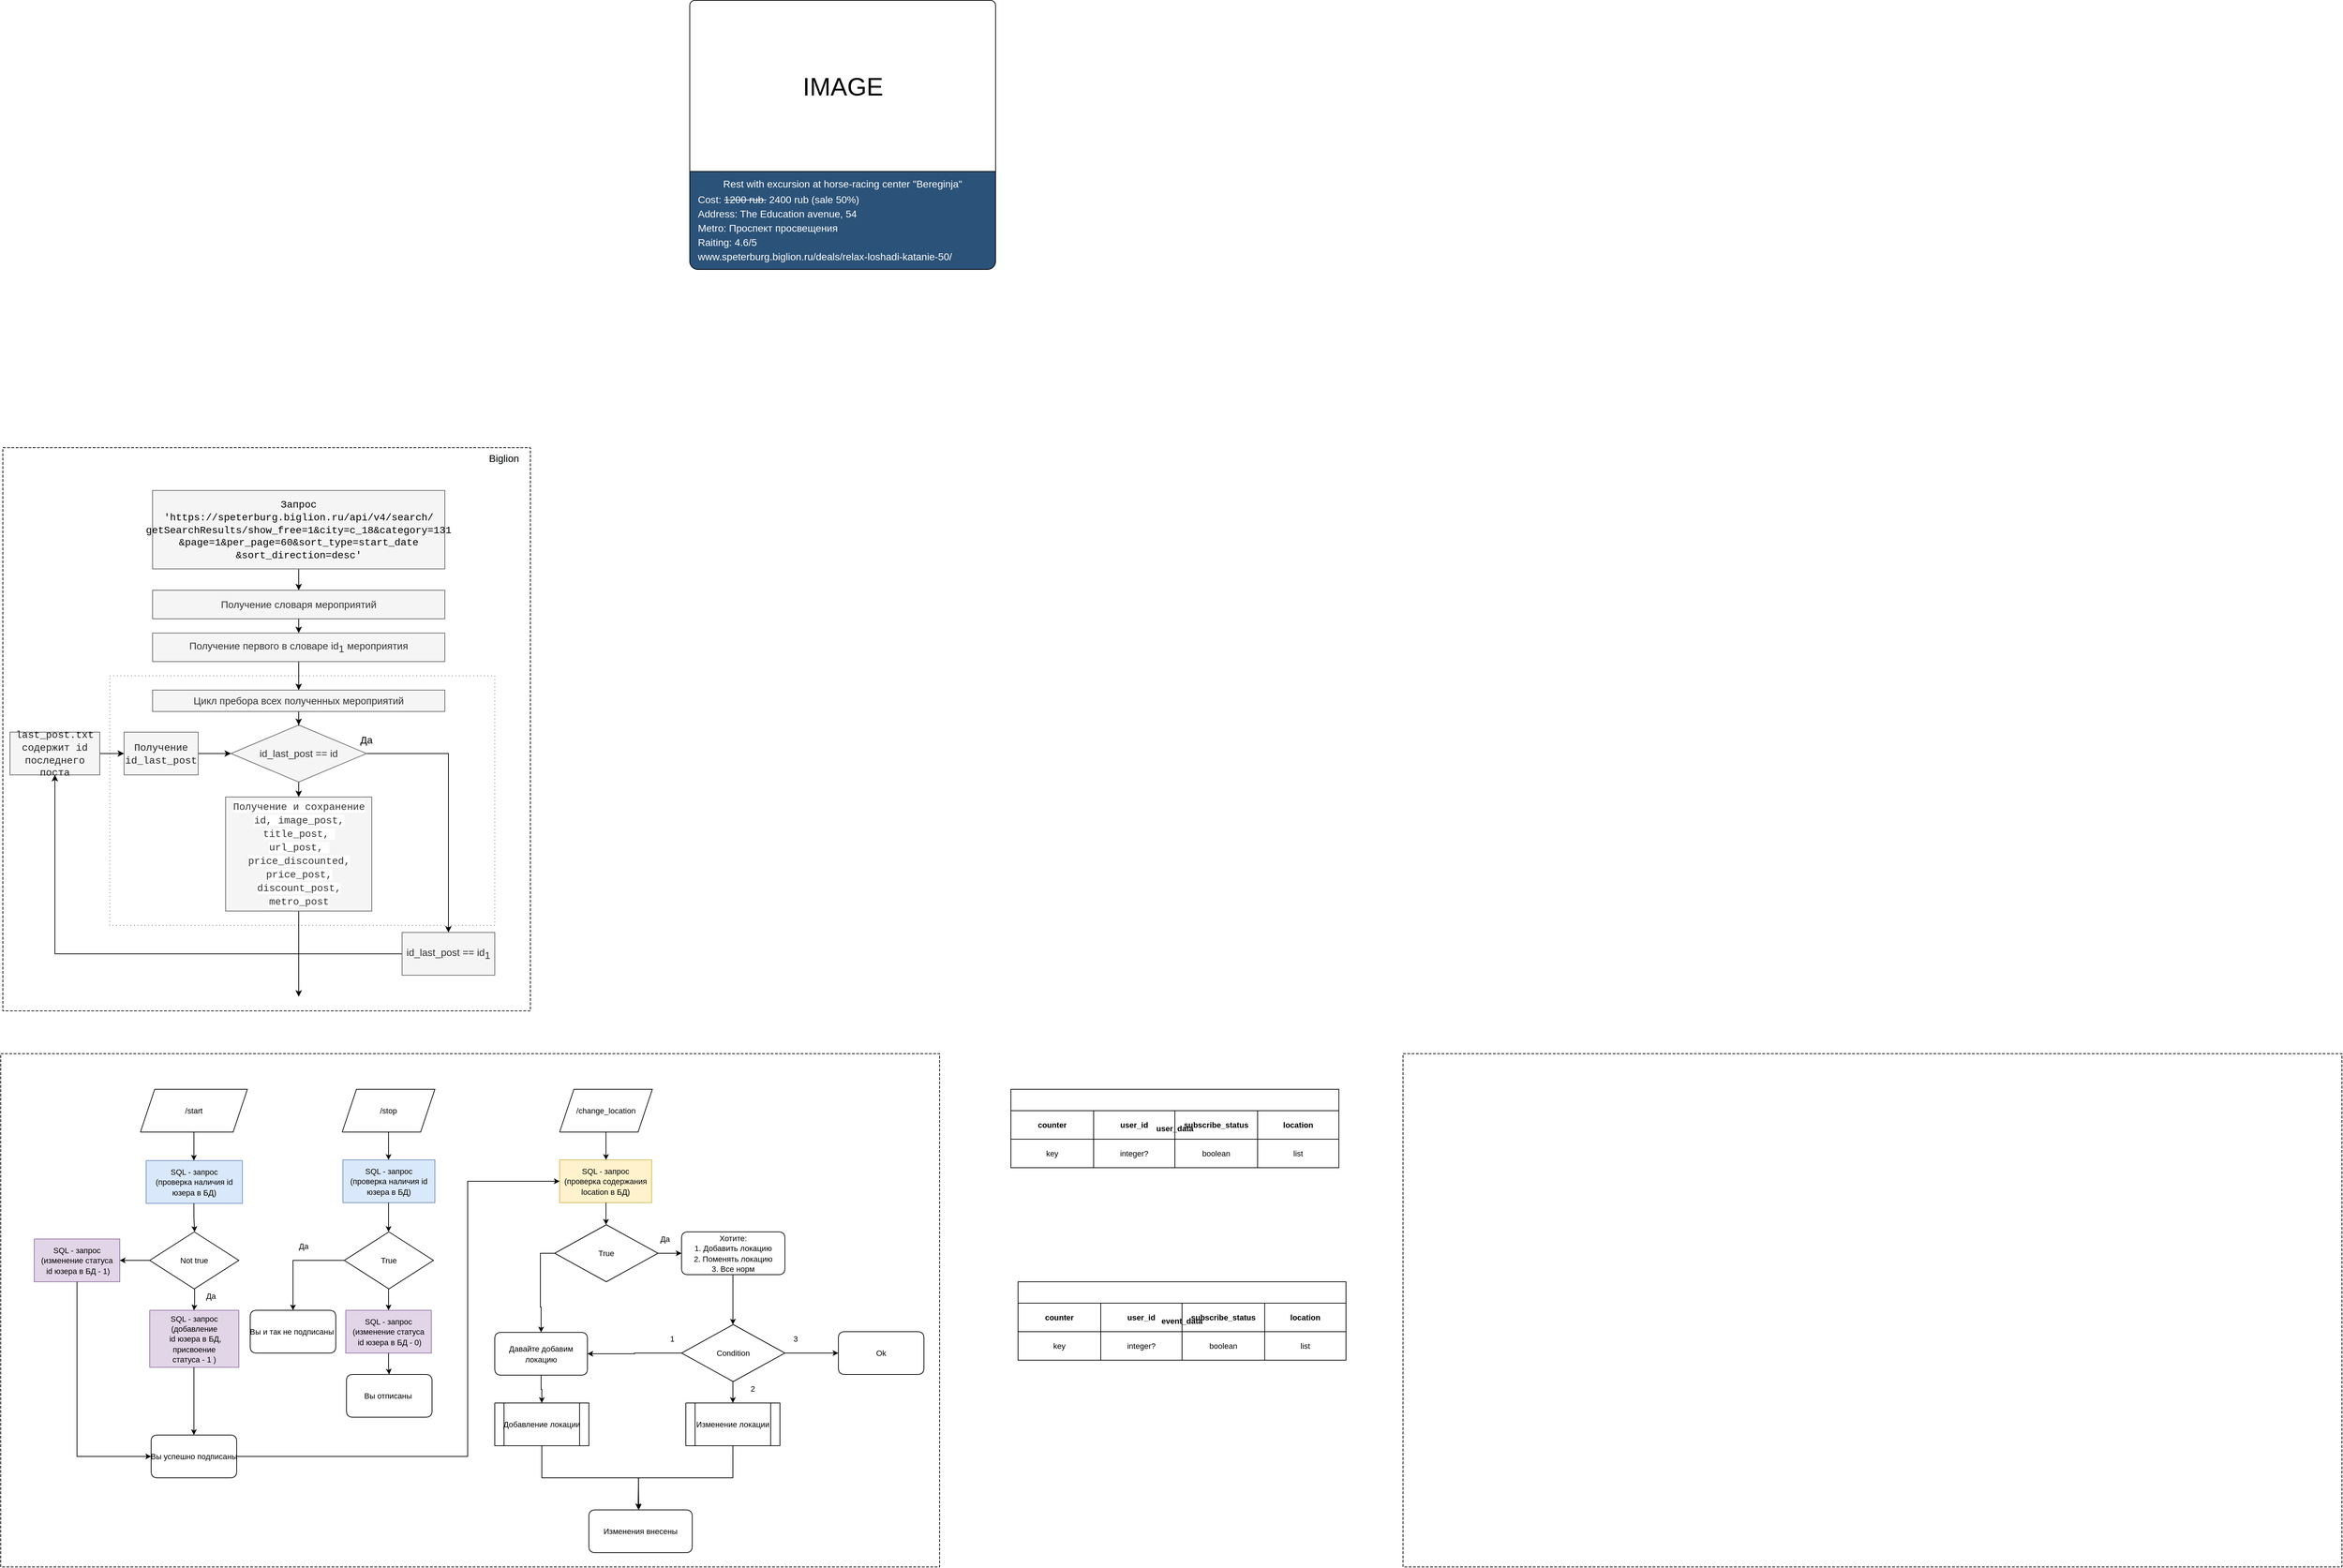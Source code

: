 <mxfile version="14.1.8" type="device"><diagram name="Page-1" id="Page-1"><mxGraphModel dx="158" dy="1830" grid="1" gridSize="10" guides="1" tooltips="1" connect="1" arrows="1" fold="1" page="1" pageScale="1" pageWidth="827" pageHeight="1169" math="0" shadow="0"><root><mxCell id="0"/><mxCell id="1" value="Background" parent="0"/><mxCell id="IRaw3BXq_MjSRJEPsjLS-110" value="" style="group;fontSize=14;" parent="1" vertex="1" connectable="0"><mxGeometry x="830" y="-510" width="740" height="790" as="geometry"/></mxCell><mxCell id="IRaw3BXq_MjSRJEPsjLS-108" value="" style="vsdxID=64;shape=stencil(nZBRDoQgDERP03+WHsHFe5iISyOCQdT19kIaIxq//Jtp3zTpAFaTaUYNUkwx+F6v1EYD+AUpyRkdKCYFqACrzgf9C352LfuxyWRWg1/yhT/nRE5IsZWuZtCSK8CPeI0e/hF+jV7AJM4PO7KWCyr390bSiNtEtQM=);dashed=1;dashPattern=4.00 2.00;spacingTop=-3;spacingBottom=-3;spacingLeft=-3;spacingRight=-3;labelBackgroundColor=none;rounded=0;html=1;whiteSpace=wrap;align=left;fontSize=14;fillColor=none;" parent="IRaw3BXq_MjSRJEPsjLS-110" vertex="1"><mxGeometry width="740" height="790" as="geometry"/></mxCell><mxCell id="IRaw3BXq_MjSRJEPsjLS-109" value="&lt;span style=&quot;color: rgb(0, 0, 0); font-family: helvetica; font-size: 14px; font-style: normal; font-weight: 400; letter-spacing: normal; text-align: left; text-indent: 0px; text-transform: none; word-spacing: 0px; background-color: rgb(248, 249, 250); display: inline; float: none;&quot;&gt;Biglion&lt;/span&gt;" style="text;whiteSpace=wrap;html=1;fontSize=14;" parent="IRaw3BXq_MjSRJEPsjLS-110" vertex="1"><mxGeometry x="680" width="60" height="30" as="geometry"/></mxCell><mxCell id="IRaw3BXq_MjSRJEPsjLS-93" style="vsdxID=64;shape=stencil(nZBRDoQgDERP03+WHsHFe5iISyOCQdT19kIaIxq//Jtp3zTpAFaTaUYNUkwx+F6v1EYD+AUpyRkdKCYFqACrzgf9C352LfuxyWRWg1/yhT/nRE5IsZWuZtCSK8CPeI0e/hF+jV7AJM4PO7KWCyr390bSiNtEtQM=);dashed=1;dashPattern=1 4;strokeColor=#666666;spacingTop=-3;spacingBottom=-3;spacingLeft=-3;spacingRight=-3;labelBackgroundColor=none;rounded=0;html=1;whiteSpace=wrap;fontColor=#333333;fontSize=14;fillColor=none;" parent="1" vertex="1"><mxGeometry x="980" y="-190" width="540" height="350" as="geometry"/></mxCell><mxCell id="2" style="vsdxID=1;fillColor=none;gradientColor=none;shape=stencil(nZBRDoQgDERP03+WHsHFe5iISyOCQdT19kIaIxq//Jtp3zTpAFaTaUYNUkwx+F6v1EYD+AUpyRkdKCYFqACrzgf9C352LfuxyWRWg1/yhT/nRE5IsZWuZtCSK8CPeI0e/hF+jV7AJM4PO7KWCyr390bSiNtEtQM=);dashed=1;dashPattern=4.00 2.00;strokeColor=#000000;spacingTop=-3;spacingBottom=-3;spacingLeft=-3;spacingRight=-3;labelBackgroundColor=none;rounded=0;html=1;whiteSpace=wrap;" parent="1" vertex="1"><mxGeometry x="827" y="340" width="1317" height="720" as="geometry"/></mxCell><mxCell id="3" style="vsdxID=210000;fillColor=none;gradientColor=none;strokeColor=none;spacingTop=-3;spacingBottom=-3;spacingLeft=-3;spacingRight=-3;labelBackgroundColor=none;rounded=0;html=1;whiteSpace=wrap;" parent="1" vertex="1"><mxGeometry x="2244" y="390" width="460" height="110" as="geometry"/></mxCell><mxCell id="4" value="&lt;font style=&quot;font-size:11px;font-family:Helvetica;color:#000000;direction:ltr;letter-spacing:0px;line-height:120%;opacity:1&quot;&gt;&lt;b&gt;user_data&lt;/b&gt;&lt;/font&gt;" style="verticalAlign=middle;align=center;vsdxID=2;fillColor=#ffffff;gradientColor=none;shape=stencil(tVPtDsIgDHwa/i5YZHuAOd9jyZgjTlgYfr29IFEDZAZc/Hel18u1tIjU89BODAGetZJHduWdHhDZIQAuBqa4NgiRBpG6l4odlDyLzsVTa5kWneTFKtxcHbYVgO8ugqqA6vmyd+SRi0UyXiZu8M/UyIIBH/M9H0fX+zv/h85enpIMZ5EjGys8r9IuSVFu07Ujuq8NtLC5dO9xQTBGX59mDYZ+/SBfucp1HhcE+t6+BrtqQHiY5skdNWke);strokeColor=#000000;spacingTop=-3;spacingBottom=-3;spacingLeft=-3;spacingRight=-3;labelBackgroundColor=none;rounded=0;html=1;whiteSpace=wrap;" parent="3" vertex="1"><mxGeometry width="460" height="110" as="geometry"/></mxCell><mxCell id="5" style="vsdxID=310000;fillColor=none;gradientColor=none;strokeColor=none;spacingTop=-3;spacingBottom=-3;spacingLeft=-3;spacingRight=-3;labelBackgroundColor=none;rounded=0;html=1;whiteSpace=wrap;" parent="3" vertex="1"><mxGeometry y="30" width="460" height="40" as="geometry"/></mxCell><mxCell id="6" style="vsdxID=3;fillColor=none;gradientColor=none;shape=stencil(nZJZDsMgDERP43+Kj5Cm94gUUqxSiAjpcvuCrGahFVL4m8HPlkcYsJl0NyqQYgre3dST+qABzyAlWa08hagAW8BmcF5dvZttz37sEpnU3T3ShBf3idQhxXvrLgwashvwJKrRr/8LV6M7MIo14UDGLJWK4HuwGLyMZml+luRfPLhqaWg2MIr8DuIT3xC2Hw==);strokeColor=#000000;spacingTop=-3;spacingBottom=-3;spacingLeft=-3;spacingRight=-3;labelBackgroundColor=none;rounded=0;html=1;whiteSpace=wrap;" parent="5" vertex="1"><mxGeometry width="460" height="40" as="geometry"/></mxCell><mxCell id="7" value="&lt;font style=&quot;font-size:11px;font-family:Helvetica;color:#000000;direction:ltr;letter-spacing:0px;line-height:120%;opacity:1&quot;&gt;&lt;b&gt;counter&lt;/b&gt;&lt;/font&gt;" style="verticalAlign=middle;align=center;vsdxID=4;fillColor=none;gradientColor=none;shape=stencil(nZJZDsMgDERP43+Kj5Cm94gUUqxSiAjpcvuCrGahFVL4m8HPlkcYsJl0NyqQYgre3dST+qABzyAlWa08hagAW8BmcF5dvZttz37sEpnU3T3ShBf3idQhxXvrLgwashvwJKrRr/8LV6M7MIo14UDGLJWK4HuwGLyMZml+luRfPLhqaWg2MIr8DuIT3xC2Hw==);strokeColor=#000000;spacingTop=-3;spacingBottom=-3;spacingLeft=-3;spacingRight=-3;labelBackgroundColor=none;rounded=0;html=1;whiteSpace=wrap;" parent="5" vertex="1"><mxGeometry width="116" height="40" as="geometry"/></mxCell><mxCell id="8" value="&lt;font style=&quot;font-size:11px;font-family:Helvetica;color:#000000;direction:ltr;letter-spacing:0px;line-height:120%;opacity:1&quot;&gt;&lt;b&gt;user_id&lt;/b&gt;&lt;/font&gt;" style="verticalAlign=middle;align=center;vsdxID=5;fillColor=none;gradientColor=none;shape=stencil(nZJZDsMgDERP43+Kj5Cm94gUUqxSiAjpcvuCrGahFVL4m8HPlkcYsJl0NyqQYgre3dST+qABzyAlWa08hagAW8BmcF5dvZttz37sEpnU3T3ShBf3idQhxXvrLgwashvwJKrRr/8LV6M7MIo14UDGLJWK4HuwGLyMZml+luRfPLhqaWg2MIr8DuIT3xC2Hw==);strokeColor=#000000;spacingTop=-3;spacingBottom=-3;spacingLeft=-3;spacingRight=-3;labelBackgroundColor=none;rounded=0;html=1;whiteSpace=wrap;" parent="5" vertex="1"><mxGeometry x="116" width="114" height="40" as="geometry"/></mxCell><mxCell id="9" value="&lt;font style=&quot;font-size:11px;font-family:Helvetica;color:#000000;direction:ltr;letter-spacing:0px;line-height:120%;opacity:1&quot;&gt;&lt;b&gt;subscribe_status&lt;/b&gt;&lt;/font&gt;" style="verticalAlign=middle;align=center;vsdxID=6;fillColor=none;gradientColor=none;shape=stencil(nZJZDsMgDERP43+Kj5Cm94gUUqxSiAjpcvuCrGahFVL4m8HPlkcYsJl0NyqQYgre3dST+qABzyAlWa08hagAW8BmcF5dvZttz37sEpnU3T3ShBf3idQhxXvrLgwashvwJKrRr/8LV6M7MIo14UDGLJWK4HuwGLyMZml+luRfPLhqaWg2MIr8DuIT3xC2Hw==);strokeColor=#000000;spacingTop=-3;spacingBottom=-3;spacingLeft=-3;spacingRight=-3;labelBackgroundColor=none;rounded=0;html=1;whiteSpace=wrap;" parent="5" vertex="1"><mxGeometry x="230" width="116" height="40" as="geometry"/></mxCell><mxCell id="10" value="&lt;font style=&quot;font-size:11px;font-family:Helvetica;color:#000000;direction:ltr;letter-spacing:0px;line-height:120%;opacity:1&quot;&gt;&lt;b&gt;location&lt;/b&gt;&lt;/font&gt;" style="verticalAlign=middle;align=center;vsdxID=7;fillColor=none;gradientColor=none;shape=stencil(nZJZDsMgDERP43+Kj5Cm94gUUqxSiAjpcvuCrGahFVL4m8HPlkcYsJl0NyqQYgre3dST+qABzyAlWa08hagAW8BmcF5dvZttz37sEpnU3T3ShBf3idQhxXvrLgwashvwJKrRr/8LV6M7MIo14UDGLJWK4HuwGLyMZml+luRfPLhqaWg2MIr8DuIT3xC2Hw==);strokeColor=#000000;spacingTop=-3;spacingBottom=-3;spacingLeft=-3;spacingRight=-3;labelBackgroundColor=none;rounded=0;html=1;whiteSpace=wrap;" parent="5" vertex="1"><mxGeometry x="346" width="114" height="40" as="geometry"/></mxCell><mxCell id="11" style="vsdxID=810000;fillColor=none;gradientColor=none;strokeColor=none;spacingTop=-3;spacingBottom=-3;spacingLeft=-3;spacingRight=-3;labelBackgroundColor=none;rounded=0;html=1;whiteSpace=wrap;" parent="3" vertex="1"><mxGeometry y="70" width="460" height="40" as="geometry"/></mxCell><mxCell id="12" style="vsdxID=8;fillColor=none;gradientColor=none;shape=stencil(nZJZDsMgDERP43+Kj5Cm94gUUqxSiAjpcvuCrGahFVL4m8HPlkcYsJl0NyqQYgre3dST+qABzyAlWa08hagAW8BmcF5dvZttz37sEpnU3T3ShBf3idQhxXvrLgwashvwJKrRr/8LV6M7MIo14UDGLJWK4HuwGLyMZml+luRfPLhqaWg2MIr8DuIT3xC2Hw==);strokeColor=#000000;spacingTop=-3;spacingBottom=-3;spacingLeft=-3;spacingRight=-3;labelBackgroundColor=none;rounded=0;html=1;whiteSpace=wrap;" parent="11" vertex="1"><mxGeometry width="460" height="40" as="geometry"/></mxCell><mxCell id="13" value="&lt;font style=&quot;font-size:11px;font-family:Helvetica;color:#000000;direction:ltr;letter-spacing:0px;line-height:120%;opacity:1&quot;&gt;key&lt;/font&gt;" style="verticalAlign=middle;align=center;vsdxID=9;fillColor=none;gradientColor=none;shape=stencil(nZJZDsMgDERP43+Kj5Cm94gUUqxSiAjpcvuCrGahFVL4m8HPlkcYsJl0NyqQYgre3dST+qABzyAlWa08hagAW8BmcF5dvZttz37sEpnU3T3ShBf3idQhxXvrLgwashvwJKrRr/8LV6M7MIo14UDGLJWK4HuwGLyMZml+luRfPLhqaWg2MIr8DuIT3xC2Hw==);strokeColor=#000000;spacingTop=-3;spacingBottom=-3;spacingLeft=-3;spacingRight=-3;labelBackgroundColor=none;rounded=0;html=1;whiteSpace=wrap;" parent="11" vertex="1"><mxGeometry width="116" height="40" as="geometry"/></mxCell><mxCell id="14" value="&lt;font style=&quot;font-size:11px;font-family:Helvetica;color:#000000;direction:ltr;letter-spacing:0px;line-height:120%;opacity:1&quot;&gt;integer?&lt;/font&gt;" style="verticalAlign=middle;align=center;vsdxID=10;fillColor=none;gradientColor=none;shape=stencil(nZJZDsMgDERP43+Kj5Cm94gUUqxSiAjpcvuCrGahFVL4m8HPlkcYsJl0NyqQYgre3dST+qABzyAlWa08hagAW8BmcF5dvZttz37sEpnU3T3ShBf3idQhxXvrLgwashvwJKrRr/8LV6M7MIo14UDGLJWK4HuwGLyMZml+luRfPLhqaWg2MIr8DuIT3xC2Hw==);strokeColor=#000000;spacingTop=-3;spacingBottom=-3;spacingLeft=-3;spacingRight=-3;labelBackgroundColor=none;rounded=0;html=1;whiteSpace=wrap;" parent="11" vertex="1"><mxGeometry x="116" width="114" height="40" as="geometry"/></mxCell><mxCell id="15" value="&lt;font style=&quot;font-size:11px;font-family:Helvetica;color:#000000;direction:ltr;letter-spacing:0px;line-height:120%;opacity:1&quot;&gt;boolean&lt;/font&gt;" style="verticalAlign=middle;align=center;vsdxID=11;fillColor=none;gradientColor=none;shape=stencil(nZJZDsMgDERP43+Kj5Cm94gUUqxSiAjpcvuCrGahFVL4m8HPlkcYsJl0NyqQYgre3dST+qABzyAlWa08hagAW8BmcF5dvZttz37sEpnU3T3ShBf3idQhxXvrLgwashvwJKrRr/8LV6M7MIo14UDGLJWK4HuwGLyMZml+luRfPLhqaWg2MIr8DuIT3xC2Hw==);strokeColor=#000000;spacingTop=-3;spacingBottom=-3;spacingLeft=-3;spacingRight=-3;labelBackgroundColor=none;rounded=0;html=1;whiteSpace=wrap;" parent="11" vertex="1"><mxGeometry x="230" width="116" height="40" as="geometry"/></mxCell><mxCell id="16" value="&lt;font style=&quot;font-size:11px;font-family:Helvetica;color:#000000;direction:ltr;letter-spacing:0px;line-height:120%;opacity:1&quot;&gt;list&lt;/font&gt;" style="verticalAlign=middle;align=center;vsdxID=12;fillColor=none;gradientColor=none;shape=stencil(nZJZDsMgDERP43+Kj5Cm94gUUqxSiAjpcvuCrGahFVL4m8HPlkcYsJl0NyqQYgre3dST+qABzyAlWa08hagAW8BmcF5dvZttz37sEpnU3T3ShBf3idQhxXvrLgwashvwJKrRr/8LV6M7MIo14UDGLJWK4HuwGLyMZml+luRfPLhqaWg2MIr8DuIT3xC2Hw==);strokeColor=#000000;spacingTop=-3;spacingBottom=-3;spacingLeft=-3;spacingRight=-3;labelBackgroundColor=none;rounded=0;html=1;whiteSpace=wrap;" parent="11" vertex="1"><mxGeometry x="346" width="114" height="40" as="geometry"/></mxCell><mxCell id="17" value="&lt;font style=&quot;font-size:11px;font-family:Helvetica;color:#000000;direction:ltr;letter-spacing:0px;line-height:120%;opacity:1&quot;&gt;SQL - запрос&lt;br/&gt;&lt;/font&gt;&lt;font style=&quot;font-size:11px;font-family:Helvetica;color:#000000;direction:ltr;letter-spacing:0px;line-height:120%;opacity:1&quot;&gt;(проверка наличия id юзера в БД)&lt;/font&gt;" style="verticalAlign=middle;align=center;vsdxID=14;fillColor=#dae8fc;gradientColor=none;shape=stencil(nZBRDoQgDERP03+WHsHFe5iISyOCQdT19kIaIxq//Jtp3zTpAFaTaUYNUkwx+F6v1EYD+AUpyRkdKCYFqACrzgf9C352LfuxyWRWg1/yhT/nRE5IsZWuZtCSK8CPeI0e/hF+jV7AJM4PO7KWCyr390bSiNtEtQM=);strokeColor=#6c8ebf;spacingTop=-3;spacingBottom=-3;spacingLeft=-3;spacingRight=-3;labelBackgroundColor=none;rounded=0;html=1;whiteSpace=wrap;" parent="1" vertex="1"><mxGeometry x="1031" y="490" width="135" height="60" as="geometry"/></mxCell><mxCell id="18" value="&lt;font style=&quot;font-size:11px;font-family:Helvetica;color:#000000;direction:ltr;letter-spacing:0px;line-height:120%;opacity:1&quot;&gt;/start&lt;/font&gt;" style="verticalAlign=middle;align=center;vsdxID=17;fillColor=#ffffff;gradientColor=none;shape=stencil(jZBLDoMwDERP4y0ysQTdU3oPJAKxCAkK6Yfbk8iL0i4Quxn72bIHqFlNt2hQuMbgJ/3mPhqgOyjFzujAMSmgFqgZfNBj8E/Xi1+6TGY1+1fe8JE5zBMKN3Elin8Iatkd0JIKoh/8DEa8it6qoqqvn3F6cRLfTwe2VoI69v+TSSVJldod);strokeColor=#000000;spacingTop=-3;spacingBottom=-3;spacingLeft=-3;spacingRight=-3;labelBackgroundColor=none;rounded=0;html=1;whiteSpace=wrap;" parent="1" vertex="1"><mxGeometry x="1023" y="390" width="150" height="60" as="geometry"/></mxCell><mxCell id="19" value="&lt;font style=&quot;font-size:11px;font-family:Helvetica;color:#000000;direction:ltr;letter-spacing:0px;line-height:120%;opacity:1&quot;&gt;/stop&lt;/font&gt;" style="verticalAlign=middle;align=center;vsdxID=19;fillColor=#ffffff;gradientColor=none;shape=stencil(jZDBDoIwDIafpldSWjXcEd+DhOEa50bGRH17t/QgeiDc/r/92rQ/cDvbfjJAOKcYbuYpQ7LAZyASb02UlBVwB9yOIZprDA8/qJ/6QhZ1D0vZ8NI5LBOEb3U1qr8o6sSv0PpYcfODb8GIe9HmUJ1o/xmbF2fx/XQU5zSodf8/mVzSVLn7AA==);strokeColor=#000000;spacingTop=-3;spacingBottom=-3;spacingLeft=-3;spacingRight=-3;labelBackgroundColor=none;rounded=0;html=1;whiteSpace=wrap;" parent="1" vertex="1"><mxGeometry x="1306" y="390" width="130" height="60" as="geometry"/></mxCell><mxCell id="20" value="&lt;font style=&quot;font-size:11px;font-family:Helvetica;color:#000000;direction:ltr;letter-spacing:0px;line-height:120%;opacity:1&quot;&gt;/change_location&lt;/font&gt;" style="verticalAlign=middle;align=center;vsdxID=22;fillColor=#ffffff;gradientColor=none;shape=stencil(jZDBDoIwDIafpldSWjXcEd+DhOEa50bGRH17t/QgeiDc/r/92rQ/cDvbfjJAOKcYbuYpQ7LAZyASb02UlBVwB9yOIZprDA8/qJ/6QhZ1D0vZ8NI5LBOEb3U1qr8o6sSv0PpYcfODb8GIe9HmUJ1o/xmbF2fx/XQU5zSodf8/mVzSVLn7AA==);strokeColor=#000000;spacingTop=-3;spacingBottom=-3;spacingLeft=-3;spacingRight=-3;labelBackgroundColor=none;rounded=0;html=1;whiteSpace=wrap;" parent="1" vertex="1"><mxGeometry x="1611" y="390" width="130" height="60" as="geometry"/></mxCell><mxCell id="21" value="&lt;font style=&quot;font-size:11px;font-family:Helvetica;color:#000000;direction:ltr;letter-spacing:0px;line-height:120%;opacity:1&quot;&gt;Not true&lt;/font&gt;" style="verticalAlign=middle;align=center;vsdxID=15;fillColor=#ffffff;gradientColor=none;shape=stencil(nZBLDoQgEERP03uk4wnUuYeJKB0RDDKj3l5Ix/iJcTG7KnhVSRdgMel6VCDFFLzr1UxN0IAlSElWK08hKsAKsGidV513X9uwH+tEJjW4X2pYOJeLFJFiZcvuw6QheyIzcUXzF/bWukcf2b9bL2QUx4ktGcMLnf/vk8QnnhOrDQ==);strokeColor=#000000;spacingTop=-3;spacingBottom=-3;spacingLeft=-3;spacingRight=-3;labelBackgroundColor=none;rounded=0;html=1;whiteSpace=wrap;" parent="1" vertex="1"><mxGeometry x="1036" y="590" width="125" height="80" as="geometry"/></mxCell><mxCell id="22" value="&lt;font style=&quot;font-size:11px;font-family:Helvetica;color:#000000;direction:ltr;letter-spacing:0px;line-height:120%;opacity:1&quot;&gt;SQL - запрос&lt;br/&gt;&lt;/font&gt;&lt;font style=&quot;font-size:11px;font-family:Helvetica;color:#000000;direction:ltr;letter-spacing:0px;line-height:120%;opacity:1&quot;&gt;(добавление&lt;br/&gt;&lt;/font&gt;&lt;font style=&quot;font-size:11px;font-family:Helvetica;color:#000000;direction:ltr;letter-spacing:0px;line-height:120%;opacity:1&quot;&gt; id юзера в БД, присвоение &lt;br/&gt;&lt;/font&gt;&lt;font style=&quot;font-size:11px;font-family:Helvetica;color:#000000;direction:ltr;letter-spacing:0px;line-height:120%;opacity:1&quot;&gt;статуса - 1 )&lt;/font&gt;" style="verticalAlign=middle;align=center;vsdxID=25;fillColor=#e1d5e7;gradientColor=none;shape=stencil(nZBRDoQgDERP03+WHsHFe5iISyOCQdT19kIaIxq//Jtp3zTpAFaTaUYNUkwx+F6v1EYD+AUpyRkdKCYFqACrzgf9C352LfuxyWRWg1/yhT/nRE5IsZWuZtCSK8CPeI0e/hF+jV7AJM4PO7KWCyr390bSiNtEtQM=);strokeColor=#9673a6;spacingTop=-3;spacingBottom=-3;spacingLeft=-3;spacingRight=-3;labelBackgroundColor=none;rounded=0;html=1;whiteSpace=wrap;" parent="1" vertex="1"><mxGeometry x="1036" y="700" width="125" height="80" as="geometry"/></mxCell><mxCell id="23" value="&lt;font style=&quot;font-size:11px;font-family:Helvetica;color:#000000;direction:ltr;letter-spacing:0px;line-height:120%;opacity:1&quot;&gt;Хотите:&lt;br/&gt;&lt;/font&gt;&lt;font style=&quot;font-size:11px;font-family:Helvetica;color:#000000;direction:ltr;letter-spacing:0px;line-height:120%;opacity:1&quot;&gt;1. Добавить локацию&lt;br/&gt;&lt;/font&gt;&lt;font style=&quot;font-size:11px;font-family:Helvetica;color:#000000;direction:ltr;letter-spacing:0px;line-height:120%;opacity:1&quot;&gt;2. Поменять локацию&lt;br/&gt;&lt;/font&gt;&lt;font style=&quot;font-size:11px;font-family:Helvetica;color:#000000;direction:ltr;letter-spacing:0px;line-height:120%;opacity:1&quot;&gt;3. Все норм&lt;/font&gt;&lt;font style=&quot;font-size:11px;font-family:Helvetica;color:#000000;direction:ltr;letter-spacing:0px;line-height:120%;opacity:1&quot;&gt;&lt;br/&gt;&lt;/font&gt;" style="verticalAlign=middle;align=center;vsdxID=31;fillColor=#ffffff;gradientColor=none;shape=stencil(nZDNDsIgEISfZu8UTp5rfQGfgMgqGxEair9PL+3EBI2n3nZmvskmQ6afvB2ZtJpKTme+iyuezJa0lug5S6kXmYFMf0yZTzldo4MebSW1Whx26HQzrZXNh728GN4GHkqXdJufPRApRM9W7QAGiQ3YqdXoR/+FV6NfYD2WMTCThIAt2/x3vGpheDO8AQ==);strokeColor=#000000;spacingTop=-3;spacingBottom=-3;spacingLeft=-3;spacingRight=-3;labelBackgroundColor=none;rounded=1;html=1;whiteSpace=wrap;" parent="1" vertex="1"><mxGeometry x="1782" y="590" width="145" height="60" as="geometry"/></mxCell><mxCell id="24" value="&lt;font style=&quot;font-size:11px;font-family:Helvetica;color:#000000;direction:ltr;letter-spacing:0px;line-height:120%;opacity:1&quot;&gt;Сondition&lt;/font&gt;" style="verticalAlign=middle;align=center;vsdxID=32;fillColor=#ffffff;gradientColor=none;shape=stencil(nZBLDoQgEERP03uk4wnUuYeJKB0RDDKj3l5Ix/iJcTG7KnhVSRdgMel6VCDFFLzr1UxN0IAlSElWK08hKsAKsGidV513X9uwH+tEJjW4X2pYOJeLFJFiZcvuw6QheyIzcUXzF/bWukcf2b9bL2QUx4ktGcMLnf/vk8QnnhOrDQ==);strokeColor=#000000;spacingTop=-3;spacingBottom=-3;spacingLeft=-3;spacingRight=-3;labelBackgroundColor=none;rounded=0;html=1;whiteSpace=wrap;" parent="1" vertex="1"><mxGeometry x="1782" y="720" width="145" height="80" as="geometry"/></mxCell><mxCell id="25" value="&lt;font style=&quot;font-size:11px;font-family:Helvetica;color:#000000;direction:ltr;letter-spacing:0px;line-height:120%;opacity:1&quot;&gt;SQL - запрос&lt;br/&gt;&lt;/font&gt;&lt;font style=&quot;font-size:11px;font-family:Helvetica;color:#000000;direction:ltr;letter-spacing:0px;line-height:120%;opacity:1&quot;&gt;(проверка наличия id юзера в БД)&lt;/font&gt;" style="verticalAlign=middle;align=center;vsdxID=20;fillColor=#dae8fc;gradientColor=none;shape=stencil(nZBRDoQgDERP03+WHsHFe5iISyOCQdT19kIaIxq//Jtp3zTpAFaTaUYNUkwx+F6v1EYD+AUpyRkdKCYFqACrzgf9C352LfuxyWRWg1/yhT/nRE5IsZWuZtCSK8CPeI0e/hF+jV7AJM4PO7KWCyr390bSiNtEtQM=);strokeColor=#6c8ebf;spacingTop=-3;spacingBottom=-3;spacingLeft=-3;spacingRight=-3;labelBackgroundColor=none;rounded=0;html=1;whiteSpace=wrap;" parent="1" vertex="1"><mxGeometry x="1307" y="489" width="129" height="60" as="geometry"/></mxCell><mxCell id="26" value="&lt;font style=&quot;font-size:11px;font-family:Helvetica;color:#000000;direction:ltr;letter-spacing:0px;line-height:120%;opacity:1&quot;&gt;True&lt;/font&gt;" style="verticalAlign=middle;align=center;vsdxID=38;fillColor=#ffffff;gradientColor=none;shape=stencil(nZBLDoQgEERP03uk4wnUuYeJKB0RDDKj3l5Ix/iJcTG7KnhVSRdgMel6VCDFFLzr1UxN0IAlSElWK08hKsAKsGidV513X9uwH+tEJjW4X2pYOJeLFJFiZcvuw6QheyIzcUXzF/bWukcf2b9bL2QUx4ktGcMLnf/vk8QnnhOrDQ==);strokeColor=#000000;spacingTop=-3;spacingBottom=-3;spacingLeft=-3;spacingRight=-3;labelBackgroundColor=none;rounded=0;html=1;whiteSpace=wrap;" parent="1" vertex="1"><mxGeometry x="1309" y="590" width="125" height="80" as="geometry"/></mxCell><mxCell id="27" value="&lt;font style=&quot;font-size:11px;font-family:Helvetica;color:#000000;direction:ltr;letter-spacing:0px;line-height:120%;opacity:1&quot;&gt;SQL - запрос&lt;br/&gt;&lt;/font&gt;&lt;font style=&quot;font-size:11px;font-family:Helvetica;color:#000000;direction:ltr;letter-spacing:0px;line-height:120%;opacity:1&quot;&gt;(изменение статуса&lt;br/&gt;&lt;/font&gt;&lt;font style=&quot;font-size:11px;font-family:Helvetica;color:#000000;direction:ltr;letter-spacing:0px;line-height:120%;opacity:1&quot;&gt; id юзера в БД - 0)&lt;/font&gt;" style="verticalAlign=middle;align=center;vsdxID=40;fillColor=#e1d5e7;gradientColor=none;shape=stencil(nZBRDoQgDERP03+WHsHFe5iISyOCQdT19kIaIxq//Jtp3zTpAFaTaUYNUkwx+F6v1EYD+AUpyRkdKCYFqACrzgf9C352LfuxyWRWg1/yhT/nRE5IsZWuZtCSK8CPeI0e/hF+jV7AJM4PO7KWCyr390bSiNtEtQM=);strokeColor=#9673a6;spacingTop=-3;spacingBottom=-3;spacingLeft=-3;spacingRight=-3;labelBackgroundColor=none;rounded=0;html=1;whiteSpace=wrap;" parent="1" vertex="1"><mxGeometry x="1311" y="700" width="120" height="60" as="geometry"/></mxCell><mxCell id="28" value="&lt;font style=&quot;font-size:11px;font-family:Helvetica;color:#000000;direction:ltr;letter-spacing:0px;line-height:120%;opacity:1&quot;&gt;Вы успешно подписаны&lt;/font&gt;" style="verticalAlign=middle;align=center;vsdxID=29;fillColor=#ffffff;gradientColor=none;shape=stencil(nZDNDsIgEISfZu8UTp5rfQGfgMgqGxEair9PL+3EBI2n3nZmvskmQ6afvB2ZtJpKTme+iyuezJa0lug5S6kXmYFMf0yZTzldo4MebSW1Whx26HQzrZXNh728GN4GHkqXdJufPRApRM9W7QAGiQ3YqdXoR/+FV6NfYD2WMTCThIAt2/x3vGpheDO8AQ==);strokeColor=#000000;spacingTop=-3;spacingBottom=-3;spacingLeft=-3;spacingRight=-3;labelBackgroundColor=none;rounded=1;html=1;whiteSpace=wrap;" parent="1" vertex="1"><mxGeometry x="1038" y="875" width="120" height="60" as="geometry"/></mxCell><mxCell id="29" value="&lt;font style=&quot;font-size:11px;font-family:Helvetica;color:#000000;direction:ltr;letter-spacing:0px;line-height:120%;opacity:1&quot;&gt;SQL - запрос&lt;br/&gt;&lt;/font&gt;&lt;font style=&quot;font-size:11px;font-family:Helvetica;color:#000000;direction:ltr;letter-spacing:0px;line-height:120%;opacity:1&quot;&gt;(изменение статуса&lt;br/&gt;&lt;/font&gt;&lt;font style=&quot;font-size:11px;font-family:Helvetica;color:#000000;direction:ltr;letter-spacing:0px;line-height:120%;opacity:1&quot;&gt; id юзера в БД - 1)&lt;/font&gt;" style="verticalAlign=middle;align=center;vsdxID=27;fillColor=#e1d5e7;gradientColor=none;shape=stencil(nZBRDoQgDERP03+WHsHFe5iISyOCQdT19kIaIxq//Jtp3zTpAFaTaUYNUkwx+F6v1EYD+AUpyRkdKCYFqACrzgf9C352LfuxyWRWg1/yhT/nRE5IsZWuZtCSK8CPeI0e/hF+jV7AJM4PO7KWCyr390bSiNtEtQM=);strokeColor=#9673a6;spacingTop=-3;spacingBottom=-3;spacingLeft=-3;spacingRight=-3;labelBackgroundColor=none;rounded=0;html=1;whiteSpace=wrap;" parent="1" vertex="1"><mxGeometry x="874" y="600" width="120" height="60" as="geometry"/></mxCell><mxCell id="30" value="&lt;font style=&quot;font-size:11px;font-family:Helvetica;color:#000000;direction:ltr;letter-spacing:0px;line-height:120%;opacity:1&quot;&gt;Вы отписаны &lt;/font&gt;" style="verticalAlign=middle;align=center;vsdxID=44;fillColor=#ffffff;gradientColor=none;shape=stencil(nZDNDsIgEISfZu8UTp5rfQGfgMgqGxEair9PL+3EBI2n3nZmvskmQ6afvB2ZtJpKTme+iyuezJa0lug5S6kXmYFMf0yZTzldo4MebSW1Whx26HQzrZXNh728GN4GHkqXdJufPRApRM9W7QAGiQ3YqdXoR/+FV6NfYD2WMTCThIAt2/x3vGpheDO8AQ==);strokeColor=#000000;spacingTop=-3;spacingBottom=-3;spacingLeft=-3;spacingRight=-3;labelBackgroundColor=none;rounded=1;html=1;whiteSpace=wrap;" parent="1" vertex="1"><mxGeometry x="1312" y="790" width="120" height="60" as="geometry"/></mxCell><mxCell id="31" value="&lt;font style=&quot;font-size:11px;font-family:Helvetica;color:#000000;direction:ltr;letter-spacing:0px;line-height:120%;opacity:1&quot;&gt;Вы и так не подписаны &lt;/font&gt;" style="verticalAlign=middle;align=center;vsdxID=42;fillColor=#ffffff;gradientColor=none;shape=stencil(nZDNDsIgEISfZu8UTp5rfQGfgMgqGxEair9PL+3EBI2n3nZmvskmQ6afvB2ZtJpKTme+iyuezJa0lug5S6kXmYFMf0yZTzldo4MebSW1Whx26HQzrZXNh728GN4GHkqXdJufPRApRM9W7QAGiQ3YqdXoR/+FV6NfYD2WMTCThIAt2/x3vGpheDO8AQ==);strokeColor=#000000;spacingTop=-3;spacingBottom=-3;spacingLeft=-3;spacingRight=-3;labelBackgroundColor=none;rounded=1;html=1;whiteSpace=wrap;" parent="1" vertex="1"><mxGeometry x="1177" y="700" width="120" height="60" as="geometry"/></mxCell><mxCell id="32" value="&lt;font style=&quot;font-size:11px;font-family:Helvetica;color:#000000;direction:ltr;letter-spacing:0px;line-height:120%;opacity:1&quot;&gt;Ok&lt;/font&gt;" style="verticalAlign=middle;align=center;vsdxID=47;fillColor=#ffffff;gradientColor=none;shape=stencil(nZDNDsIgEISfZu8UTp5rfQGfgMgqGxEair9PL+3EBI2n3nZmvskmQ6afvB2ZtJpKTme+iyuezJa0lug5S6kXmYFMf0yZTzldo4MebSW1Whx26HQzrZXNh728GN4GHkqXdJufPRApRM9W7QAGiQ3YqdXoR/+FV6NfYD2WMTCThIAt2/x3vGpheDO8AQ==);strokeColor=#000000;spacingTop=-3;spacingBottom=-3;spacingLeft=-3;spacingRight=-3;labelBackgroundColor=none;rounded=1;html=1;whiteSpace=wrap;" parent="1" vertex="1"><mxGeometry x="2002" y="730" width="120" height="60" as="geometry"/></mxCell><mxCell id="33" value="&lt;font style=&quot;font-size:11px;font-family:Helvetica;color:#000000;direction:ltr;letter-spacing:0px;line-height:120%;opacity:1&quot;&gt;SQL - запрос&lt;br/&gt;&lt;/font&gt;&lt;font style=&quot;font-size:11px;font-family:Helvetica;color:#000000;direction:ltr;letter-spacing:0px;line-height:120%;opacity:1&quot;&gt;(проверка содержания &lt;br/&gt;&lt;/font&gt;&lt;font style=&quot;font-size:11px;font-family:Helvetica;color:#000000;direction:ltr;letter-spacing:0px;line-height:120%;opacity:1&quot;&gt;location в БД)&lt;/font&gt;" style="verticalAlign=middle;align=center;vsdxID=23;fillColor=#fff2cc;gradientColor=none;shape=stencil(nZBRDoQgDERP03+WHsHFe5iISyOCQdT19kIaIxq//Jtp3zTpAFaTaUYNUkwx+F6v1EYD+AUpyRkdKCYFqACrzgf9C352LfuxyWRWg1/yhT/nRE5IsZWuZtCSK8CPeI0e/hF+jV7AJM4PO7KWCyr390bSiNtEtQM=);strokeColor=#d6b656;spacingTop=-3;spacingBottom=-3;spacingLeft=-3;spacingRight=-3;labelBackgroundColor=none;rounded=0;html=1;whiteSpace=wrap;" parent="1" vertex="1"><mxGeometry x="1611" y="489" width="129" height="60" as="geometry"/></mxCell><mxCell id="34" value="&lt;font style=&quot;font-size:11px;font-family:Helvetica;color:#000000;direction:ltr;letter-spacing:0px;line-height:120%;opacity:1&quot;&gt;True&lt;/font&gt;" style="verticalAlign=middle;align=center;vsdxID=50;fillColor=#ffffff;gradientColor=none;shape=stencil(nZBLDoQgEERP03uk4wnUuYeJKB0RDDKj3l5Ix/iJcTG7KnhVSRdgMel6VCDFFLzr1UxN0IAlSElWK08hKsAKsGidV513X9uwH+tEJjW4X2pYOJeLFJFiZcvuw6QheyIzcUXzF/bWukcf2b9bL2QUx4ktGcMLnf/vk8QnnhOrDQ==);strokeColor=#000000;spacingTop=-3;spacingBottom=-3;spacingLeft=-3;spacingRight=-3;labelBackgroundColor=none;rounded=0;html=1;whiteSpace=wrap;" parent="1" vertex="1"><mxGeometry x="1604" y="580" width="145" height="80" as="geometry"/></mxCell><mxCell id="35" value="&lt;font style=&quot;font-size:11px;font-family:Helvetica;color:#000000;direction:ltr;letter-spacing:0px;line-height:120%;opacity:1&quot;&gt;Да&lt;/font&gt;" style="verticalAlign=middle;align=center;vsdxID=53;fillColor=none;gradientColor=none;shape=stencil(nZBRDoQgDERP03+WHsHFe5iISyOCQdT19kIaIxq//Jtp3zTpAFaTaUYNUkwx+F6v1EYD+AUpyRkdKCYFqACrzgf9C352LfuxyWRWg1/yhT/nRE5IsZWuZtCSK8CPeI0e/hF+jV7AJM4PO7KWCyr390bSiNtEtQM=);strokeColor=none;spacingTop=-3;spacingBottom=-3;spacingLeft=-3;spacingRight=-3;labelBackgroundColor=none;rounded=0;html=1;whiteSpace=wrap;" parent="1" vertex="1"><mxGeometry x="1102" y="670" width="40" height="20" as="geometry"/></mxCell><mxCell id="36" value="&lt;font style=&quot;font-size:11px;font-family:Helvetica;color:#000000;direction:ltr;letter-spacing:0px;line-height:120%;opacity:1&quot;&gt;Да&lt;/font&gt;" style="verticalAlign=middle;align=center;vsdxID=54;fillColor=none;gradientColor=none;shape=stencil(nZBRDoQgDERP03+WHsHFe5iISyOCQdT19kIaIxq//Jtp3zTpAFaTaUYNUkwx+F6v1EYD+AUpyRkdKCYFqACrzgf9C352LfuxyWRWg1/yhT/nRE5IsZWuZtCSK8CPeI0e/hF+jV7AJM4PO7KWCyr390bSiNtEtQM=);strokeColor=none;spacingTop=-3;spacingBottom=-3;spacingLeft=-3;spacingRight=-3;labelBackgroundColor=none;rounded=0;html=1;whiteSpace=wrap;" parent="1" vertex="1"><mxGeometry x="1232" y="600" width="40" height="20" as="geometry"/></mxCell><mxCell id="37" value="&lt;font style=&quot;font-size:11px;font-family:Helvetica;color:#000000;direction:ltr;letter-spacing:0px;line-height:120%;opacity:1&quot;&gt;Да&lt;/font&gt;" style="verticalAlign=middle;align=center;vsdxID=55;fillColor=none;gradientColor=none;shape=stencil(nZBRDoQgDERP03+WHsHFe5iISyOCQdT19kIaIxq//Jtp3zTpAFaTaUYNUkwx+F6v1EYD+AUpyRkdKCYFqACrzgf9C352LfuxyWRWg1/yhT/nRE5IsZWuZtCSK8CPeI0e/hF+jV7AJM4PO7KWCyr390bSiNtEtQM=);strokeColor=none;spacingTop=-3;spacingBottom=-3;spacingLeft=-3;spacingRight=-3;labelBackgroundColor=none;rounded=0;html=1;whiteSpace=wrap;" parent="1" vertex="1"><mxGeometry x="1739" y="590" width="40" height="20" as="geometry"/></mxCell><mxCell id="38" value="&lt;font style=&quot;font-size:11px;font-family:Helvetica;color:#000000;direction:ltr;letter-spacing:0px;line-height:120%;opacity:1&quot;&gt;3&lt;/font&gt;" style="verticalAlign=middle;align=center;vsdxID=56;fillColor=none;gradientColor=none;shape=stencil(nZBRDoQgDERP03+WHsHFe5iISyOCQdT19kIaIxq//Jtp3zTpAFaTaUYNUkwx+F6v1EYD+AUpyRkdKCYFqACrzgf9C352LfuxyWRWg1/yhT/nRE5IsZWuZtCSK8CPeI0e/hF+jV7AJM4PO7KWCyr390bSiNtEtQM=);strokeColor=none;spacingTop=-3;spacingBottom=-3;spacingLeft=-3;spacingRight=-3;labelBackgroundColor=none;rounded=0;html=1;whiteSpace=wrap;" parent="1" vertex="1"><mxGeometry x="1922" y="730" width="40" height="20" as="geometry"/></mxCell><mxCell id="39" value="&lt;font style=&quot;font-size:11px;font-family:Helvetica;color:#000000;direction:ltr;letter-spacing:0px;line-height:120%;opacity:1&quot;&gt;1&lt;/font&gt;" style="verticalAlign=middle;align=center;vsdxID=57;fillColor=none;gradientColor=none;shape=stencil(nZBRDoQgDERP03+WHsHFe5iISyOCQdT19kIaIxq//Jtp3zTpAFaTaUYNUkwx+F6v1EYD+AUpyRkdKCYFqACrzgf9C352LfuxyWRWg1/yhT/nRE5IsZWuZtCSK8CPeI0e/hF+jV7AJM4PO7KWCyr390bSiNtEtQM=);strokeColor=none;spacingTop=-3;spacingBottom=-3;spacingLeft=-3;spacingRight=-3;labelBackgroundColor=none;rounded=0;html=1;whiteSpace=wrap;" parent="1" vertex="1"><mxGeometry x="1749" y="730" width="40" height="20" as="geometry"/></mxCell><mxCell id="40" value="&lt;font style=&quot;font-size:11px;font-family:Helvetica;color:#000000;direction:ltr;letter-spacing:0px;line-height:120%;opacity:1&quot;&gt;Давайте добавим локацию&lt;/font&gt;" style="verticalAlign=middle;align=center;vsdxID=34;fillColor=#ffffff;gradientColor=none;shape=stencil(nZDNDsIgEISfZu8UTp5rfQGfgMgqGxEair9PL+3EBI2n3nZmvskmQ6afvB2ZtJpKTme+iyuezJa0lug5S6kXmYFMf0yZTzldo4MebSW1Whx26HQzrZXNh728GN4GHkqXdJufPRApRM9W7QAGiQ3YqdXoR/+FV6NfYD2WMTCThIAt2/x3vGpheDO8AQ==);strokeColor=#000000;spacingTop=-3;spacingBottom=-3;spacingLeft=-3;spacingRight=-3;labelBackgroundColor=none;rounded=1;html=1;whiteSpace=wrap;" parent="1" vertex="1"><mxGeometry x="1520" y="731" width="130" height="60" as="geometry"/></mxCell><mxCell id="41" value="&lt;font style=&quot;font-size:11px;font-family:Helvetica;color:#000000;direction:ltr;letter-spacing:0px;line-height:120%;opacity:1&quot;&gt;Добавление локации&lt;/font&gt;" style="verticalAlign=middle;align=center;vsdxID=59;fillColor=#ffffff;gradientColor=none;shape=stencil(nZJRD4IgFIV/zX11V1hbPpv9DzdR7iJwSFn/PhizFKs5386B77LDAeDlIOteAMPBWXMRIzVOAj8BY6SlsOS8Al4BL1tjRWfNTTfR93Ugg7qaezjhEecwTDB8zt05gor0DMxxNzr5r/BudAEuL1Vkx8PWsCs2ieDFp7uWlIrVv/d/FVtglm8PsYL/pUgSeJG+tl+KP4VXLw==);strokeColor=#000000;spacingTop=-3;spacingBottom=-3;spacingLeft=-3;spacingRight=-3;labelBackgroundColor=none;rounded=0;html=1;whiteSpace=wrap;" parent="1" vertex="1"><mxGeometry x="1520" y="830" width="132" height="60" as="geometry"/></mxCell><mxCell id="42" value="&lt;font style=&quot;font-size:11px;font-family:Helvetica;color:#000000;direction:ltr;letter-spacing:0px;line-height:120%;opacity:1&quot;&gt;Изменение локации&lt;/font&gt;" style="verticalAlign=middle;align=center;vsdxID=36;fillColor=#ffffff;gradientColor=none;shape=stencil(nZJRD4IgFIV/zX11V1hbPpv9DzdR7iJwSFn/PhizFKs5386B77LDAeDlIOteAMPBWXMRIzVOAj8BY6SlsOS8Al4BL1tjRWfNTTfR93Ugg7qaezjhEecwTDB8zt05gor0DMxxNzr5r/BudAEuL1Vkx8PWsCs2ieDFp7uWlIrVv/d/FVtglm8PsYL/pUgSeJG+tl+KP4VXLw==);strokeColor=#000000;spacingTop=-3;spacingBottom=-3;spacingLeft=-3;spacingRight=-3;labelBackgroundColor=none;rounded=0;html=1;whiteSpace=wrap;" parent="1" vertex="1"><mxGeometry x="1788" y="830" width="132" height="60" as="geometry"/></mxCell><mxCell id="43" value="&lt;font style=&quot;font-size:11px;font-family:Helvetica;color:#000000;direction:ltr;letter-spacing:0px;line-height:120%;opacity:1&quot;&gt;2&lt;/font&gt;" style="verticalAlign=middle;align=center;vsdxID=63;fillColor=none;gradientColor=none;shape=stencil(nZBRDoQgDERP03+WHsHFe5iISyOCQdT19kIaIxq//Jtp3zTpAFaTaUYNUkwx+F6v1EYD+AUpyRkdKCYFqACrzgf9C352LfuxyWRWg1/yhT/nRE5IsZWuZtCSK8CPeI0e/hF+jV7AJM4PO7KWCyr390bSiNtEtQM=);strokeColor=none;spacingTop=-3;spacingBottom=-3;spacingLeft=-3;spacingRight=-3;labelBackgroundColor=none;rounded=0;html=1;whiteSpace=wrap;" parent="1" vertex="1"><mxGeometry x="1862" y="800" width="40" height="20" as="geometry"/></mxCell><mxCell id="44" value="&lt;font style=&quot;font-size:11px;font-family:Helvetica;color:#000000;direction:ltr;letter-spacing:0px;line-height:120%;opacity:1&quot;&gt;Изменения внесены&lt;/font&gt;" style="verticalAlign=middle;align=center;vsdxID=61;fillColor=#ffffff;gradientColor=none;shape=stencil(nZDNDsIgEISfZu8UTp5rfQGfgMgqGxEair9PL+3EBI2n3nZmvskmQ6afvB2ZtJpKTme+iyuezJa0lug5S6kXmYFMf0yZTzldo4MebSW1Whx26HQzrZXNh728GN4GHkqXdJufPRApRM9W7QAGiQ3YqdXoR/+FV6NfYD2WMTCThIAt2/x3vGpheDO8AQ==);strokeColor=#000000;spacingTop=-3;spacingBottom=-3;spacingLeft=-3;spacingRight=-3;labelBackgroundColor=none;rounded=1;html=1;whiteSpace=wrap;" parent="1" vertex="1"><mxGeometry x="1652" y="980" width="145" height="60" as="geometry"/></mxCell><mxCell id="45" style="vsdxID=64;fillColor=none;gradientColor=none;shape=stencil(nZBRDoQgDERP03+WHsHFe5iISyOCQdT19kIaIxq//Jtp3zTpAFaTaUYNUkwx+F6v1EYD+AUpyRkdKCYFqACrzgf9C352LfuxyWRWg1/yhT/nRE5IsZWuZtCSK8CPeI0e/hF+jV7AJM4PO7KWCyr390bSiNtEtQM=);dashed=1;dashPattern=4.00 2.00;strokeColor=#000000;spacingTop=-3;spacingBottom=-3;spacingLeft=-3;spacingRight=-3;labelBackgroundColor=none;rounded=0;html=1;whiteSpace=wrap;" parent="1" vertex="1"><mxGeometry x="2794" y="340" width="1317" height="720" as="geometry"/></mxCell><mxCell id="46" style="vsdxID=6510000;fillColor=none;gradientColor=none;strokeColor=none;spacingTop=-3;spacingBottom=-3;spacingLeft=-3;spacingRight=-3;labelBackgroundColor=none;rounded=0;html=1;whiteSpace=wrap;" parent="1" vertex="1"><mxGeometry x="2254" y="660" width="460" height="110" as="geometry"/></mxCell><mxCell id="47" value="&lt;font style=&quot;font-size:11px;font-family:Helvetica;color:#000000;direction:ltr;letter-spacing:0px;line-height:120%;opacity:1&quot;&gt;&lt;b&gt;event_data&lt;/b&gt;&lt;/font&gt;" style="verticalAlign=middle;align=center;vsdxID=65;fillColor=#ffffff;gradientColor=none;shape=stencil(tVPtDsIgDHwa/i5YZHuAOd9jyZgjTlgYfr29IFEDZAZc/Hel18u1tIjU89BODAGetZJHduWdHhDZIQAuBqa4NgiRBpG6l4odlDyLzsVTa5kWneTFKtxcHbYVgO8ugqqA6vmyd+SRi0UyXiZu8M/UyIIBH/M9H0fX+zv/h85enpIMZ5EjGys8r9IuSVFu07Ujuq8NtLC5dO9xQTBGX59mDYZ+/SBfucp1HhcE+t6+BrtqQHiY5skdNWke);strokeColor=#000000;spacingTop=-3;spacingBottom=-3;spacingLeft=-3;spacingRight=-3;labelBackgroundColor=none;rounded=0;html=1;whiteSpace=wrap;" parent="46" vertex="1"><mxGeometry width="460" height="110" as="geometry"/></mxCell><mxCell id="48" style="vsdxID=6610000;fillColor=none;gradientColor=none;strokeColor=none;spacingTop=-3;spacingBottom=-3;spacingLeft=-3;spacingRight=-3;labelBackgroundColor=none;rounded=0;html=1;whiteSpace=wrap;" parent="46" vertex="1"><mxGeometry y="30" width="460" height="40" as="geometry"/></mxCell><mxCell id="49" style="vsdxID=66;fillColor=none;gradientColor=none;shape=stencil(nZJZDsMgDERP43+Kj5Cm94gUUqxSiAjpcvuCrGahFVL4m8HPlkcYsJl0NyqQYgre3dST+qABzyAlWa08hagAW8BmcF5dvZttz37sEpnU3T3ShBf3idQhxXvrLgwashvwJKrRr/8LV6M7MIo14UDGLJWK4HuwGLyMZml+luRfPLhqaWg2MIr8DuIT3xC2Hw==);strokeColor=#000000;spacingTop=-3;spacingBottom=-3;spacingLeft=-3;spacingRight=-3;labelBackgroundColor=none;rounded=0;html=1;whiteSpace=wrap;" parent="48" vertex="1"><mxGeometry width="460" height="40" as="geometry"/></mxCell><mxCell id="50" value="&lt;font style=&quot;font-size:11px;font-family:Helvetica;color:#000000;direction:ltr;letter-spacing:0px;line-height:120%;opacity:1&quot;&gt;&lt;b&gt;counter&lt;/b&gt;&lt;/font&gt;" style="verticalAlign=middle;align=center;vsdxID=67;fillColor=none;gradientColor=none;shape=stencil(nZJZDsMgDERP43+Kj5Cm94gUUqxSiAjpcvuCrGahFVL4m8HPlkcYsJl0NyqQYgre3dST+qABzyAlWa08hagAW8BmcF5dvZttz37sEpnU3T3ShBf3idQhxXvrLgwashvwJKrRr/8LV6M7MIo14UDGLJWK4HuwGLyMZml+luRfPLhqaWg2MIr8DuIT3xC2Hw==);strokeColor=#000000;spacingTop=-3;spacingBottom=-3;spacingLeft=-3;spacingRight=-3;labelBackgroundColor=none;rounded=0;html=1;whiteSpace=wrap;" parent="48" vertex="1"><mxGeometry width="116" height="40" as="geometry"/></mxCell><mxCell id="51" value="&lt;font style=&quot;font-size:11px;font-family:Helvetica;color:#000000;direction:ltr;letter-spacing:0px;line-height:120%;opacity:1&quot;&gt;&lt;b&gt;user_id&lt;/b&gt;&lt;/font&gt;" style="verticalAlign=middle;align=center;vsdxID=68;fillColor=none;gradientColor=none;shape=stencil(nZJZDsMgDERP43+Kj5Cm94gUUqxSiAjpcvuCrGahFVL4m8HPlkcYsJl0NyqQYgre3dST+qABzyAlWa08hagAW8BmcF5dvZttz37sEpnU3T3ShBf3idQhxXvrLgwashvwJKrRr/8LV6M7MIo14UDGLJWK4HuwGLyMZml+luRfPLhqaWg2MIr8DuIT3xC2Hw==);strokeColor=#000000;spacingTop=-3;spacingBottom=-3;spacingLeft=-3;spacingRight=-3;labelBackgroundColor=none;rounded=0;html=1;whiteSpace=wrap;" parent="48" vertex="1"><mxGeometry x="116" width="114" height="40" as="geometry"/></mxCell><mxCell id="52" value="&lt;font style=&quot;font-size:11px;font-family:Helvetica;color:#000000;direction:ltr;letter-spacing:0px;line-height:120%;opacity:1&quot;&gt;&lt;b&gt;subscribe_status&lt;/b&gt;&lt;/font&gt;" style="verticalAlign=middle;align=center;vsdxID=69;fillColor=none;gradientColor=none;shape=stencil(nZJZDsMgDERP43+Kj5Cm94gUUqxSiAjpcvuCrGahFVL4m8HPlkcYsJl0NyqQYgre3dST+qABzyAlWa08hagAW8BmcF5dvZttz37sEpnU3T3ShBf3idQhxXvrLgwashvwJKrRr/8LV6M7MIo14UDGLJWK4HuwGLyMZml+luRfPLhqaWg2MIr8DuIT3xC2Hw==);strokeColor=#000000;spacingTop=-3;spacingBottom=-3;spacingLeft=-3;spacingRight=-3;labelBackgroundColor=none;rounded=0;html=1;whiteSpace=wrap;" parent="48" vertex="1"><mxGeometry x="230" width="116" height="40" as="geometry"/></mxCell><mxCell id="53" value="&lt;font style=&quot;font-size:11px;font-family:Helvetica;color:#000000;direction:ltr;letter-spacing:0px;line-height:120%;opacity:1&quot;&gt;&lt;b&gt;location&lt;/b&gt;&lt;/font&gt;" style="verticalAlign=middle;align=center;vsdxID=70;fillColor=none;gradientColor=none;shape=stencil(nZJZDsMgDERP43+Kj5Cm94gUUqxSiAjpcvuCrGahFVL4m8HPlkcYsJl0NyqQYgre3dST+qABzyAlWa08hagAW8BmcF5dvZttz37sEpnU3T3ShBf3idQhxXvrLgwashvwJKrRr/8LV6M7MIo14UDGLJWK4HuwGLyMZml+luRfPLhqaWg2MIr8DuIT3xC2Hw==);strokeColor=#000000;spacingTop=-3;spacingBottom=-3;spacingLeft=-3;spacingRight=-3;labelBackgroundColor=none;rounded=0;html=1;whiteSpace=wrap;" parent="48" vertex="1"><mxGeometry x="346" width="114" height="40" as="geometry"/></mxCell><mxCell id="54" style="vsdxID=7110000;fillColor=none;gradientColor=none;strokeColor=none;spacingTop=-3;spacingBottom=-3;spacingLeft=-3;spacingRight=-3;labelBackgroundColor=none;rounded=0;html=1;whiteSpace=wrap;" parent="46" vertex="1"><mxGeometry y="70" width="460" height="40" as="geometry"/></mxCell><mxCell id="55" style="vsdxID=71;fillColor=none;gradientColor=none;shape=stencil(nZJZDsMgDERP43+Kj5Cm94gUUqxSiAjpcvuCrGahFVL4m8HPlkcYsJl0NyqQYgre3dST+qABzyAlWa08hagAW8BmcF5dvZttz37sEpnU3T3ShBf3idQhxXvrLgwashvwJKrRr/8LV6M7MIo14UDGLJWK4HuwGLyMZml+luRfPLhqaWg2MIr8DuIT3xC2Hw==);strokeColor=#000000;spacingTop=-3;spacingBottom=-3;spacingLeft=-3;spacingRight=-3;labelBackgroundColor=none;rounded=0;html=1;whiteSpace=wrap;" parent="54" vertex="1"><mxGeometry width="460" height="40" as="geometry"/></mxCell><mxCell id="56" value="&lt;font style=&quot;font-size:11px;font-family:Helvetica;color:#000000;direction:ltr;letter-spacing:0px;line-height:120%;opacity:1&quot;&gt;key&lt;/font&gt;" style="verticalAlign=middle;align=center;vsdxID=72;fillColor=none;gradientColor=none;shape=stencil(nZJZDsMgDERP43+Kj5Cm94gUUqxSiAjpcvuCrGahFVL4m8HPlkcYsJl0NyqQYgre3dST+qABzyAlWa08hagAW8BmcF5dvZttz37sEpnU3T3ShBf3idQhxXvrLgwashvwJKrRr/8LV6M7MIo14UDGLJWK4HuwGLyMZml+luRfPLhqaWg2MIr8DuIT3xC2Hw==);strokeColor=#000000;spacingTop=-3;spacingBottom=-3;spacingLeft=-3;spacingRight=-3;labelBackgroundColor=none;rounded=0;html=1;whiteSpace=wrap;" parent="54" vertex="1"><mxGeometry width="116" height="40" as="geometry"/></mxCell><mxCell id="57" value="&lt;font style=&quot;font-size:11px;font-family:Helvetica;color:#000000;direction:ltr;letter-spacing:0px;line-height:120%;opacity:1&quot;&gt;integer?&lt;/font&gt;" style="verticalAlign=middle;align=center;vsdxID=73;fillColor=none;gradientColor=none;shape=stencil(nZJZDsMgDERP43+Kj5Cm94gUUqxSiAjpcvuCrGahFVL4m8HPlkcYsJl0NyqQYgre3dST+qABzyAlWa08hagAW8BmcF5dvZttz37sEpnU3T3ShBf3idQhxXvrLgwashvwJKrRr/8LV6M7MIo14UDGLJWK4HuwGLyMZml+luRfPLhqaWg2MIr8DuIT3xC2Hw==);strokeColor=#000000;spacingTop=-3;spacingBottom=-3;spacingLeft=-3;spacingRight=-3;labelBackgroundColor=none;rounded=0;html=1;whiteSpace=wrap;" parent="54" vertex="1"><mxGeometry x="116" width="114" height="40" as="geometry"/></mxCell><mxCell id="58" value="&lt;font style=&quot;font-size:11px;font-family:Helvetica;color:#000000;direction:ltr;letter-spacing:0px;line-height:120%;opacity:1&quot;&gt;boolean&lt;/font&gt;" style="verticalAlign=middle;align=center;vsdxID=74;fillColor=none;gradientColor=none;shape=stencil(nZJZDsMgDERP43+Kj5Cm94gUUqxSiAjpcvuCrGahFVL4m8HPlkcYsJl0NyqQYgre3dST+qABzyAlWa08hagAW8BmcF5dvZttz37sEpnU3T3ShBf3idQhxXvrLgwashvwJKrRr/8LV6M7MIo14UDGLJWK4HuwGLyMZml+luRfPLhqaWg2MIr8DuIT3xC2Hw==);strokeColor=#000000;spacingTop=-3;spacingBottom=-3;spacingLeft=-3;spacingRight=-3;labelBackgroundColor=none;rounded=0;html=1;whiteSpace=wrap;" parent="54" vertex="1"><mxGeometry x="230" width="116" height="40" as="geometry"/></mxCell><mxCell id="59" value="&lt;font style=&quot;font-size:11px;font-family:Helvetica;color:#000000;direction:ltr;letter-spacing:0px;line-height:120%;opacity:1&quot;&gt;list&lt;/font&gt;" style="verticalAlign=middle;align=center;vsdxID=75;fillColor=none;gradientColor=none;shape=stencil(nZJZDsMgDERP43+Kj5Cm94gUUqxSiAjpcvuCrGahFVL4m8HPlkcYsJl0NyqQYgre3dST+qABzyAlWa08hagAW8BmcF5dvZttz37sEpnU3T3ShBf3idQhxXvrLgwashvwJKrRr/8LV6M7MIo14UDGLJWK4HuwGLyMZml+luRfPLhqaWg2MIr8DuIT3xC2Hw==);strokeColor=#000000;spacingTop=-3;spacingBottom=-3;spacingLeft=-3;spacingRight=-3;labelBackgroundColor=none;rounded=0;html=1;whiteSpace=wrap;" parent="54" vertex="1"><mxGeometry x="346" width="114" height="40" as="geometry"/></mxCell><mxCell id="60" style="vsdxID=13;edgeStyle=none;startArrow=none;endArrow=classic;startSize=5;endSize=5;strokeColor=#000000;spacingTop=0;spacingBottom=0;spacingLeft=0;spacingRight=0;verticalAlign=middle;html=1;labelBackgroundColor=#ffffff;rounded=0;exitX=0.496;exitY=1;exitDx=0;exitDy=0;exitPerimeter=0;entryX=0.504;entryY=0;entryDx=0;entryDy=0;entryPerimeter=0;" parent="1" source="17" target="21" edge="1"><mxGeometry relative="1" as="geometry"><mxPoint y="121" as="offset"/><Array as="points"><mxPoint x="1098" y="570"/><mxPoint x="1098.5" y="570"/></Array></mxGeometry></mxCell><mxCell id="61" style="vsdxID=16;edgeStyle=none;startArrow=none;endArrow=classic;startSize=5;endSize=5;strokeColor=#000000;spacingTop=0;spacingBottom=0;spacingLeft=0;spacingRight=0;verticalAlign=middle;html=1;labelBackgroundColor=#ffffff;rounded=0;exitX=0.5;exitY=1;exitDx=0;exitDy=0;exitPerimeter=0;entryX=0.496;entryY=0;entryDx=0;entryDy=0;entryPerimeter=0;" parent="1" source="18" target="17" edge="1"><mxGeometry relative="1" as="geometry"><mxPoint y="121" as="offset"/><Array as="points"><mxPoint x="1098" y="470"/><mxPoint x="1098.5" y="470"/></Array></mxGeometry></mxCell><mxCell id="62" style="vsdxID=18;edgeStyle=none;startArrow=none;endArrow=classic;startSize=5;endSize=5;strokeColor=#000000;spacingTop=0;spacingBottom=0;spacingLeft=0;spacingRight=0;verticalAlign=middle;html=1;labelBackgroundColor=#ffffff;rounded=0;exitX=0.5;exitY=1;exitDx=0;exitDy=0;exitPerimeter=0;entryX=0.496;entryY=0;entryDx=0;entryDy=0;entryPerimeter=0;" parent="1" source="19" target="25" edge="1"><mxGeometry relative="1" as="geometry"><mxPoint y="120" as="offset"/><Array as="points"><mxPoint x="1371" y="470"/><mxPoint x="1371.5" y="470"/></Array></mxGeometry></mxCell><mxCell id="63" style="vsdxID=21;edgeStyle=none;startArrow=none;endArrow=classic;startSize=5;endSize=5;strokeColor=#000000;spacingTop=0;spacingBottom=0;spacingLeft=0;spacingRight=0;verticalAlign=middle;html=1;labelBackgroundColor=#ffffff;rounded=0;exitX=0.5;exitY=1;exitDx=0;exitDy=0;exitPerimeter=0;entryX=0.504;entryY=0;entryDx=0;entryDy=0;entryPerimeter=0;" parent="1" source="20" target="33" edge="1"><mxGeometry relative="1" as="geometry"><mxPoint y="120" as="offset"/><Array as="points"><mxPoint x="1676" y="470"/><mxPoint x="1675.5" y="470"/></Array></mxGeometry></mxCell><mxCell id="64" style="vsdxID=24;edgeStyle=none;startArrow=none;endArrow=classic;startSize=5;endSize=5;strokeColor=#000000;spacingTop=0;spacingBottom=0;spacingLeft=0;spacingRight=0;verticalAlign=middle;html=1;labelBackgroundColor=#ffffff;rounded=0;exitX=0.504;exitY=1;exitDx=0;exitDy=0;exitPerimeter=0;entryX=0.496;entryY=0;entryDx=0;entryDy=0;entryPerimeter=0;" parent="1" source="21" target="22" edge="1"><mxGeometry relative="1" as="geometry"><mxPoint y="116" as="offset"/><Array as="points"><mxPoint x="1099" y="690"/><mxPoint x="1098.5" y="690"/></Array></mxGeometry></mxCell><mxCell id="65" style="vsdxID=26;edgeStyle=none;startArrow=none;endArrow=classic;startSize=5;endSize=5;strokeColor=#000000;spacingTop=0;spacingBottom=0;spacingLeft=0;spacingRight=0;verticalAlign=middle;html=1;labelBackgroundColor=#ffffff;rounded=0;exitX=0;exitY=0.5;exitDx=0;exitDy=0;exitPerimeter=0;entryX=1;entryY=0.5;entryDx=0;entryDy=0;entryPerimeter=0;" parent="1" source="21" target="29" edge="1"><mxGeometry relative="1" as="geometry"><mxPoint x="21" y="102" as="offset"/><Array as="points"/></mxGeometry></mxCell><mxCell id="66" style="vsdxID=28;edgeStyle=none;startArrow=none;endArrow=classic;startSize=5;endSize=5;strokeColor=#000000;spacingTop=0;spacingBottom=0;spacingLeft=0;spacingRight=0;verticalAlign=middle;html=1;labelBackgroundColor=#ffffff;rounded=0;exitX=0.496;exitY=1;exitDx=0;exitDy=0;exitPerimeter=0;entryX=0.5;entryY=0;entryDx=0;entryDy=0;entryPerimeter=0;" parent="1" source="22" target="28" edge="1"><mxGeometry relative="1" as="geometry"><mxPoint y="149" as="offset"/><Array as="points"><mxPoint x="1098" y="827.5"/><mxPoint x="1097.5" y="827.5"/></Array></mxGeometry></mxCell><mxCell id="67" style="vsdxID=30;edgeStyle=none;startArrow=none;endArrow=classic;startSize=5;endSize=5;strokeColor=#000000;spacingTop=0;spacingBottom=0;spacingLeft=0;spacingRight=0;verticalAlign=middle;html=1;labelBackgroundColor=#ffffff;rounded=0;exitX=0.497;exitY=1;exitDx=0;exitDy=0;exitPerimeter=0;entryX=0.497;entryY=0;entryDx=0;entryDy=0;entryPerimeter=0;" parent="1" source="23" target="24" edge="1"><mxGeometry relative="1" as="geometry"><mxPoint y="136" as="offset"/><Array as="points"/></mxGeometry></mxCell><mxCell id="68" style="vsdxID=33;edgeStyle=none;startArrow=none;endArrow=classic;startSize=5;endSize=5;strokeColor=#000000;spacingTop=0;spacingBottom=0;spacingLeft=0;spacingRight=0;verticalAlign=middle;html=1;labelBackgroundColor=#ffffff;rounded=0;exitX=0;exitY=0.5;exitDx=0;exitDy=0;exitPerimeter=0;entryX=1;entryY=0.5;entryDx=0;entryDy=0;entryPerimeter=0;" parent="1" source="24" target="40" edge="1"><mxGeometry relative="1" as="geometry"><mxPoint x="66" y="101" as="offset"/><Array as="points"><mxPoint x="1716" y="760"/><mxPoint x="1716" y="761"/></Array></mxGeometry></mxCell><mxCell id="69" style="vsdxID=35;edgeStyle=none;startArrow=none;endArrow=classic;startSize=5;endSize=5;strokeColor=#000000;spacingTop=0;spacingBottom=0;spacingLeft=0;spacingRight=0;verticalAlign=middle;html=1;labelBackgroundColor=#ffffff;rounded=0;exitX=0.497;exitY=1;exitDx=0;exitDy=0;exitPerimeter=0;entryX=0.5;entryY=0;entryDx=0;entryDy=0;entryPerimeter=0;" parent="1" source="24" target="42" edge="1"><mxGeometry relative="1" as="geometry"><mxPoint y="116" as="offset"/><Array as="points"><mxPoint x="1854" y="820"/><mxPoint x="1854" y="810"/></Array></mxGeometry></mxCell><mxCell id="70" style="vsdxID=37;edgeStyle=none;startArrow=none;endArrow=classic;startSize=5;endSize=5;strokeColor=#000000;spacingTop=0;spacingBottom=0;spacingLeft=0;spacingRight=0;verticalAlign=middle;html=1;labelBackgroundColor=#ffffff;rounded=0;exitX=0.496;exitY=1;exitDx=0;exitDy=0;exitPerimeter=0;entryX=0.496;entryY=0;entryDx=0;entryDy=0;entryPerimeter=0;" parent="1" source="25" target="26" edge="1"><mxGeometry relative="1" as="geometry"><mxPoint y="121" as="offset"/><Array as="points"/></mxGeometry></mxCell><mxCell id="71" style="vsdxID=39;edgeStyle=none;startArrow=none;endArrow=classic;startSize=5;endSize=5;strokeColor=#000000;spacingTop=0;spacingBottom=0;spacingLeft=0;spacingRight=0;verticalAlign=middle;html=1;labelBackgroundColor=#ffffff;rounded=0;exitX=0.496;exitY=1;exitDx=0;exitDy=0;exitPerimeter=0;entryX=0.5;entryY=0;entryDx=0;entryDy=0;entryPerimeter=0;" parent="1" source="26" target="27" edge="1"><mxGeometry relative="1" as="geometry"><mxPoint y="116" as="offset"/><Array as="points"/></mxGeometry></mxCell><mxCell id="72" style="vsdxID=41;edgeStyle=none;startArrow=none;endArrow=classic;startSize=5;endSize=5;strokeColor=#000000;spacingTop=0;spacingBottom=0;spacingLeft=0;spacingRight=0;verticalAlign=middle;html=1;labelBackgroundColor=#ffffff;rounded=0;exitX=0;exitY=0.5;exitDx=0;exitDy=0;exitPerimeter=0;entryX=0.5;entryY=0;entryDx=0;entryDy=0;entryPerimeter=0;" parent="1" source="26" target="31" edge="1"><mxGeometry relative="1" as="geometry"><mxPoint x="71" y="171" as="offset"/><Array as="points"><mxPoint x="1237" y="630"/></Array></mxGeometry></mxCell><mxCell id="73" style="vsdxID=43;edgeStyle=none;startArrow=none;endArrow=classic;startSize=5;endSize=5;strokeColor=#000000;spacingTop=0;spacingBottom=0;spacingLeft=0;spacingRight=0;verticalAlign=middle;html=1;labelBackgroundColor=#ffffff;rounded=0;exitX=0.5;exitY=1;exitDx=0;exitDy=0;exitPerimeter=0;entryX=0.5;entryY=0;entryDx=0;entryDy=0;entryPerimeter=0;" parent="1" source="27" target="30" edge="1"><mxGeometry relative="1" as="geometry"><mxPoint y="116" as="offset"/><Array as="points"><mxPoint x="1371" y="780"/><mxPoint x="1371.5" y="780"/></Array></mxGeometry></mxCell><mxCell id="74" style="vsdxID=45;edgeStyle=none;startArrow=none;endArrow=classic;startSize=5;endSize=5;strokeColor=#000000;spacingTop=0;spacingBottom=0;spacingLeft=0;spacingRight=0;verticalAlign=middle;html=1;labelBackgroundColor=#ffffff;rounded=0;exitX=1;exitY=0.5;exitDx=0;exitDy=0;exitPerimeter=0;entryX=0;entryY=0.5;entryDx=0;entryDy=0;entryPerimeter=0;" parent="1" source="28" target="33" edge="1"><mxGeometry relative="1" as="geometry"><mxPoint x="-324" y="197" as="offset"/><Array as="points"><mxPoint x="1482" y="905"/><mxPoint x="1482" y="519"/></Array></mxGeometry></mxCell><mxCell id="75" style="vsdxID=46;edgeStyle=none;startArrow=none;endArrow=classic;startSize=5;endSize=5;strokeColor=#000000;spacingTop=0;spacingBottom=0;spacingLeft=0;spacingRight=0;verticalAlign=middle;html=1;labelBackgroundColor=#ffffff;rounded=0;exitX=0.5;exitY=1;exitDx=0;exitDy=0;exitPerimeter=0;entryX=0;entryY=0.5;entryDx=0;entryDy=0;entryPerimeter=0;" parent="1" source="29" target="28" edge="1"><mxGeometry relative="1" as="geometry"><mxPoint y="171" as="offset"/><Array as="points"><mxPoint x="934" y="905"/></Array></mxGeometry></mxCell><mxCell id="76" style="vsdxID=48;edgeStyle=none;startArrow=none;endArrow=classic;startSize=5;endSize=5;strokeColor=#000000;spacingTop=0;spacingBottom=0;spacingLeft=0;spacingRight=0;verticalAlign=middle;html=1;labelBackgroundColor=#ffffff;rounded=0;exitX=1;exitY=0.5;exitDx=0;exitDy=0;exitPerimeter=0;entryX=0;entryY=0.5;entryDx=0;entryDy=0;entryPerimeter=0;" parent="1" source="24" target="32" edge="1"><mxGeometry relative="1" as="geometry"><mxPoint x="-38" y="102" as="offset"/><Array as="points"/></mxGeometry></mxCell><mxCell id="77" style="vsdxID=49;edgeStyle=none;startArrow=none;endArrow=classic;startSize=5;endSize=5;strokeColor=#000000;spacingTop=0;spacingBottom=0;spacingLeft=0;spacingRight=0;verticalAlign=middle;html=1;labelBackgroundColor=#ffffff;rounded=0;exitX=0.504;exitY=1;exitDx=0;exitDy=0;exitPerimeter=0;entryX=0.497;entryY=0;entryDx=0;entryDy=0;entryPerimeter=0;" parent="1" source="33" target="34" edge="1"><mxGeometry relative="1" as="geometry"><mxPoint y="116" as="offset"/><Array as="points"><mxPoint x="1676" y="569"/><mxPoint x="1676.5" y="569"/></Array></mxGeometry></mxCell><mxCell id="78" style="vsdxID=51;edgeStyle=none;startArrow=none;endArrow=classic;startSize=5;endSize=5;strokeColor=#000000;spacingTop=0;spacingBottom=0;spacingLeft=0;spacingRight=0;verticalAlign=middle;html=1;labelBackgroundColor=#ffffff;rounded=0;exitX=1;exitY=0.5;exitDx=0;exitDy=0;exitPerimeter=0;entryX=0;entryY=0.5;entryDx=0;entryDy=0;entryPerimeter=0;" parent="1" source="34" target="23" edge="1"><mxGeometry relative="1" as="geometry"><mxPoint x="-16" y="102" as="offset"/><Array as="points"><mxPoint x="1769" y="620"/><mxPoint x="1762" y="620"/></Array></mxGeometry></mxCell><mxCell id="79" style="vsdxID=52;edgeStyle=none;startArrow=none;endArrow=classic;startSize=5;endSize=5;strokeColor=#000000;spacingTop=0;spacingBottom=0;spacingLeft=0;spacingRight=0;verticalAlign=middle;html=1;labelBackgroundColor=#ffffff;rounded=0;exitX=0;exitY=0.5;exitDx=0;exitDy=0;exitPerimeter=0;entryX=0.5;entryY=0;entryDx=0;entryDy=0;entryPerimeter=0;" parent="1" source="34" target="40" edge="1"><mxGeometry relative="1" as="geometry"><mxPoint x="20" y="166" as="offset"/><Array as="points"><mxPoint x="1584" y="620"/><mxPoint x="1584" y="695.5"/><mxPoint x="1585" y="695.5"/></Array></mxGeometry></mxCell><mxCell id="80" style="vsdxID=58;edgeStyle=none;startArrow=none;endArrow=classic;startSize=5;endSize=5;strokeColor=#000000;spacingTop=0;spacingBottom=0;spacingLeft=0;spacingRight=0;verticalAlign=middle;html=1;labelBackgroundColor=#ffffff;rounded=0;exitX=0.5;exitY=1;exitDx=0;exitDy=0;exitPerimeter=0;entryX=0.5;entryY=0;entryDx=0;entryDy=0;entryPerimeter=0;" parent="1" source="40" target="41" edge="1"><mxGeometry relative="1" as="geometry"><mxPoint y="120" as="offset"/><Array as="points"><mxPoint x="1585" y="811"/><mxPoint x="1586" y="811"/></Array></mxGeometry></mxCell><mxCell id="81" style="vsdxID=60;edgeStyle=none;startArrow=none;endArrow=classic;startSize=5;endSize=5;strokeColor=#000000;spacingTop=0;spacingBottom=0;spacingLeft=0;spacingRight=0;verticalAlign=middle;html=1;labelBackgroundColor=#ffffff;rounded=0;exitX=0.5;exitY=1;exitDx=0;exitDy=0;exitPerimeter=0;entryX=0.476;entryY=-0.017;entryDx=0;entryDy=0;entryPerimeter=0;" parent="1" source="41" target="44" edge="1"><mxGeometry relative="1" as="geometry"><mxPoint x="-68" y="146" as="offset"/><Array as="points"><mxPoint x="1586" y="935"/><mxPoint x="1721.7" y="935"/></Array></mxGeometry></mxCell><mxCell id="82" parent="1" vertex="1"><mxGeometry x="1722" y="980" as="geometry"/></mxCell><mxCell id="83" style="vsdxID=62;edgeStyle=none;startArrow=none;endArrow=classic;startSize=5;endSize=5;strokeColor=#000000;spacingTop=0;spacingBottom=0;spacingLeft=0;spacingRight=0;verticalAlign=middle;html=1;labelBackgroundColor=#ffffff;rounded=0;exitX=0.5;exitY=1;exitDx=0;exitDy=0;exitPerimeter=0;" parent="1" source="42" target="82" edge="1"><mxGeometry relative="1" as="geometry"><mxPoint x="66" y="146" as="offset"/><Array as="points"><mxPoint x="1854" y="935"/><mxPoint x="1721.5" y="935"/></Array></mxGeometry></mxCell><mxCell id="IRaw3BXq_MjSRJEPsjLS-97" style="edgeStyle=orthogonalEdgeStyle;rounded=0;orthogonalLoop=1;jettySize=auto;html=1;fontSize=14;" parent="1" source="YxNLDlPX8uo8fYUxQcNb-88" target="YxNLDlPX8uo8fYUxQcNb-91" edge="1"><mxGeometry relative="1" as="geometry"/></mxCell><mxCell id="IRaw3BXq_MjSRJEPsjLS-105" value="" style="edgeStyle=orthogonalEdgeStyle;rounded=0;orthogonalLoop=1;jettySize=auto;html=1;fontSize=14;" parent="1" source="YxNLDlPX8uo8fYUxQcNb-88" target="IRaw3BXq_MjSRJEPsjLS-84" edge="1"><mxGeometry relative="1" as="geometry"/></mxCell><mxCell id="YxNLDlPX8uo8fYUxQcNb-88" value="id_last_post == id" style="rhombus;whiteSpace=wrap;html=1;fontSize=14;fillColor=#f5f5f5;strokeColor=#666666;fontColor=#333333;" parent="1" vertex="1"><mxGeometry x="1150" y="-121" width="190" height="80" as="geometry"/></mxCell><mxCell id="IRaw3BXq_MjSRJEPsjLS-101" style="edgeStyle=orthogonalEdgeStyle;rounded=0;orthogonalLoop=1;jettySize=auto;html=1;entryX=0.5;entryY=1;entryDx=0;entryDy=0;fontSize=14;" parent="1" source="YxNLDlPX8uo8fYUxQcNb-91" target="-mD29jTfHBJbT4vYaQgf-84" edge="1"><mxGeometry relative="1" as="geometry"/></mxCell><mxCell id="YxNLDlPX8uo8fYUxQcNb-91" value="id_last_post == id&lt;sub style=&quot;font-size: 14px;&quot;&gt;1&lt;/sub&gt;" style="rounded=0;whiteSpace=wrap;html=1;fontSize=14;fillColor=#f5f5f5;strokeColor=#666666;fontColor=#333333;" parent="1" vertex="1"><mxGeometry x="1390" y="170" width="130" height="60" as="geometry"/></mxCell><mxCell id="IRaw3BXq_MjSRJEPsjLS-87" value="" style="edgeStyle=orthogonalEdgeStyle;rounded=0;orthogonalLoop=1;jettySize=auto;html=1;fontSize=14;" parent="1" source="-mD29jTfHBJbT4vYaQgf-83" target="IRaw3BXq_MjSRJEPsjLS-86" edge="1"><mxGeometry relative="1" as="geometry"/></mxCell><mxCell id="-mD29jTfHBJbT4vYaQgf-83" value="&lt;div style=&quot;font-family: &amp;#34;consolas&amp;#34; , &amp;#34;courier new&amp;#34; , monospace ; line-height: 19px ; font-size: 14px&quot;&gt;&lt;/div&gt;&lt;font style=&quot;font-size: 14px ; background-color: rgb(255 , 255 , 255)&quot; color=&quot;#000000&quot;&gt;&lt;div style=&quot;font-size: 14px&quot;&gt;&lt;font face=&quot;consolas, courier new, monospace&quot; style=&quot;font-size: 14px&quot;&gt;Запрос '&lt;span style=&quot;font-size: 14px&quot;&gt;https://speterburg.biglion.ru/api/v4/search/&lt;/span&gt;&lt;/font&gt;&lt;/div&gt;&lt;div style=&quot;font-size: 14px&quot;&gt;&lt;font face=&quot;consolas, courier new, monospace&quot; style=&quot;font-size: 14px&quot;&gt;&lt;span style=&quot;font-size: 14px&quot;&gt;getSearchResults/show_free=1&amp;amp;city=c_18&amp;amp;category=131&lt;/span&gt;&lt;/font&gt;&lt;/div&gt;&lt;div style=&quot;font-size: 14px&quot;&gt;&lt;font face=&quot;consolas, courier new, monospace&quot; style=&quot;font-size: 14px&quot;&gt;&lt;span style=&quot;font-size: 14px&quot;&gt;&amp;amp;page=1&amp;amp;per_page=60&amp;amp;sort_type=start_date&lt;/span&gt;&lt;/font&gt;&lt;/div&gt;&lt;div style=&quot;font-size: 14px&quot;&gt;&lt;font face=&quot;consolas, courier new, monospace&quot; style=&quot;font-size: 14px&quot;&gt;&lt;span style=&quot;font-size: 14px&quot;&gt;&amp;amp;sort_direction=desc&lt;/span&gt;&lt;/font&gt;&lt;span style=&quot;font-family: &amp;#34;consolas&amp;#34; , &amp;#34;courier new&amp;#34; , monospace ; font-size: 14px&quot;&gt;'&lt;/span&gt;&lt;/div&gt;&lt;/font&gt;" style="rounded=0;whiteSpace=wrap;html=1;fontSize=14;align=center;fillColor=#f5f5f5;strokeColor=#666666;fontColor=#333333;" parent="1" vertex="1"><mxGeometry x="1040" y="-450" width="410" height="110" as="geometry"/></mxCell><mxCell id="IRaw3BXq_MjSRJEPsjLS-99" value="" style="edgeStyle=orthogonalEdgeStyle;rounded=0;orthogonalLoop=1;jettySize=auto;html=1;fontSize=14;" parent="1" source="-mD29jTfHBJbT4vYaQgf-84" target="IRaw3BXq_MjSRJEPsjLS-98" edge="1"><mxGeometry relative="1" as="geometry"/></mxCell><mxCell id="-mD29jTfHBJbT4vYaQgf-84" value="&lt;div style=&quot;font-size: 14px;&quot;&gt;&lt;font color=&quot;#222222&quot; face=&quot;consolas, lucida console, courier new, monospace&quot; style=&quot;font-size: 14px&quot;&gt;last_post.txt&lt;/font&gt;&lt;/div&gt;&lt;div style=&quot;font-size: 14px;&quot;&gt;&lt;font color=&quot;#222222&quot; face=&quot;consolas, lucida console, courier new, monospace&quot; style=&quot;font-size: 14px&quot;&gt;содержит id последнего поста&lt;/font&gt;&lt;/div&gt;" style="rounded=0;whiteSpace=wrap;html=1;fontSize=14;align=center;fillColor=#f5f5f5;strokeColor=#666666;fontColor=#333333;" parent="1" vertex="1"><mxGeometry x="840" y="-111" width="126" height="60" as="geometry"/></mxCell><mxCell id="IRaw3BXq_MjSRJEPsjLS-104" style="edgeStyle=orthogonalEdgeStyle;rounded=0;orthogonalLoop=1;jettySize=auto;html=1;exitX=0.5;exitY=1;exitDx=0;exitDy=0;fontSize=14;" parent="1" source="IRaw3BXq_MjSRJEPsjLS-84" edge="1"><mxGeometry relative="1" as="geometry"><mxPoint x="1245" y="260" as="targetPoint"/></mxGeometry></mxCell><mxCell id="IRaw3BXq_MjSRJEPsjLS-84" value="&lt;div style=&quot;font-family: &amp;#34;consolas&amp;#34; , &amp;#34;courier new&amp;#34; , monospace ; line-height: 19px ; font-size: 14px&quot;&gt;&lt;div style=&quot;font-size: 14px&quot;&gt;&lt;span style=&quot;font-size: 14px ; background-color: rgb(255 , 255 , 255)&quot;&gt;Получение и сохранение&lt;/span&gt;&lt;/div&gt;&lt;div style=&quot;font-size: 14px&quot;&gt;&lt;span style=&quot;background-color: rgb(255 , 255 , 255)&quot;&gt;&lt;span style=&quot;font-size: 14px&quot;&gt;id,&amp;nbsp;&lt;/span&gt;&lt;span style=&quot;font-size: 14px&quot;&gt;image_post,&lt;/span&gt;&lt;/span&gt;&lt;/div&gt;&lt;div style=&quot;font-size: 14px&quot;&gt;&lt;span style=&quot;font-size: 14px ; background-color: rgb(255 , 255 , 255)&quot;&gt;title_post,&amp;nbsp;&lt;/span&gt;&lt;/div&gt;&lt;div style=&quot;font-size: 14px&quot;&gt;&lt;span style=&quot;font-size: 14px ; background-color: rgb(255 , 255 , 255)&quot;&gt;url_post,&amp;nbsp;&lt;/span&gt;&lt;/div&gt;&lt;div style=&quot;font-size: 14px&quot;&gt;&lt;span style=&quot;font-size: 14px ; background-color: rgb(255 , 255 , 255)&quot;&gt;price_discounted,&lt;/span&gt;&lt;/div&gt;&lt;div style=&quot;font-size: 14px&quot;&gt;&lt;span style=&quot;font-size: 14px ; background-color: rgb(255 , 255 , 255)&quot;&gt;price_post,&lt;/span&gt;&lt;/div&gt;&lt;div style=&quot;font-size: 14px&quot;&gt;&lt;span style=&quot;font-size: 14px ; background-color: rgb(255 , 255 , 255)&quot;&gt;discount_post,&lt;/span&gt;&lt;/div&gt;&lt;div style=&quot;font-size: 14px&quot;&gt;&lt;span style=&quot;font-size: 14px ; background-color: rgb(255 , 255 , 255)&quot;&gt;metro_post&lt;/span&gt;&lt;/div&gt;&lt;/div&gt;" style="rounded=0;whiteSpace=wrap;html=1;fontSize=14;fillColor=#f5f5f5;strokeColor=#666666;fontColor=#333333;" parent="1" vertex="1"><mxGeometry x="1142.5" y="-20" width="205" height="160" as="geometry"/></mxCell><mxCell id="IRaw3BXq_MjSRJEPsjLS-89" value="" style="edgeStyle=orthogonalEdgeStyle;rounded=0;orthogonalLoop=1;jettySize=auto;html=1;fontSize=14;" parent="1" source="IRaw3BXq_MjSRJEPsjLS-86" target="IRaw3BXq_MjSRJEPsjLS-88" edge="1"><mxGeometry relative="1" as="geometry"/></mxCell><mxCell id="IRaw3BXq_MjSRJEPsjLS-86" value="Получение словаря мероприятий" style="rounded=0;whiteSpace=wrap;html=1;fontSize=14;fillColor=#f5f5f5;strokeColor=#666666;fontColor=#333333;" parent="1" vertex="1"><mxGeometry x="1040" y="-310" width="410" height="40" as="geometry"/></mxCell><mxCell id="IRaw3BXq_MjSRJEPsjLS-94" value="" style="edgeStyle=orthogonalEdgeStyle;rounded=0;orthogonalLoop=1;jettySize=auto;html=1;fontSize=14;" parent="1" source="IRaw3BXq_MjSRJEPsjLS-88" target="IRaw3BXq_MjSRJEPsjLS-92" edge="1"><mxGeometry relative="1" as="geometry"/></mxCell><mxCell id="IRaw3BXq_MjSRJEPsjLS-88" value="Получение первого в словаре id&lt;sub style=&quot;font-size: 14px;&quot;&gt;1&lt;/sub&gt; мероприятия" style="rounded=0;whiteSpace=wrap;html=1;fontSize=14;fillColor=#f5f5f5;strokeColor=#666666;fontColor=#333333;" parent="1" vertex="1"><mxGeometry x="1040" y="-250" width="410" height="40" as="geometry"/></mxCell><mxCell id="IRaw3BXq_MjSRJEPsjLS-95" value="" style="edgeStyle=orthogonalEdgeStyle;rounded=0;orthogonalLoop=1;jettySize=auto;html=1;fontSize=14;" parent="1" source="IRaw3BXq_MjSRJEPsjLS-92" target="YxNLDlPX8uo8fYUxQcNb-88" edge="1"><mxGeometry relative="1" as="geometry"/></mxCell><mxCell id="IRaw3BXq_MjSRJEPsjLS-92" value="Цикл пребора всех полученных мероприятий" style="rounded=0;whiteSpace=wrap;html=1;fontSize=14;fillColor=#f5f5f5;strokeColor=#666666;fontColor=#333333;" parent="1" vertex="1"><mxGeometry x="1040" y="-170" width="410" height="30" as="geometry"/></mxCell><mxCell id="IRaw3BXq_MjSRJEPsjLS-100" value="" style="edgeStyle=orthogonalEdgeStyle;rounded=0;orthogonalLoop=1;jettySize=auto;html=1;fontSize=14;" parent="1" source="IRaw3BXq_MjSRJEPsjLS-98" target="YxNLDlPX8uo8fYUxQcNb-88" edge="1"><mxGeometry relative="1" as="geometry"/></mxCell><mxCell id="IRaw3BXq_MjSRJEPsjLS-98" value="&lt;div style=&quot;font-size: 14px;&quot;&gt;&lt;font color=&quot;#222222&quot; face=&quot;consolas, lucida console, courier new, monospace&quot; style=&quot;font-size: 14px;&quot;&gt;Получение id_last_post&lt;/font&gt;&lt;/div&gt;" style="rounded=0;whiteSpace=wrap;html=1;fontSize=14;align=center;fillColor=#f5f5f5;strokeColor=#666666;fontColor=#333333;" parent="1" vertex="1"><mxGeometry x="1000" y="-111" width="104" height="60" as="geometry"/></mxCell><mxCell id="IRaw3BXq_MjSRJEPsjLS-103" value="&lt;font style=&quot;font-size: 14px; font-family: Helvetica; color: rgb(0, 0, 0); direction: ltr; letter-spacing: 0px; line-height: 120%; opacity: 1;&quot;&gt;Да&lt;/font&gt;" style="verticalAlign=middle;align=center;vsdxID=54;fillColor=none;gradientColor=none;shape=stencil(nZBRDoQgDERP03+WHsHFe5iISyOCQdT19kIaIxq//Jtp3zTpAFaTaUYNUkwx+F6v1EYD+AUpyRkdKCYFqACrzgf9C352LfuxyWRWg1/yhT/nRE5IsZWuZtCSK8CPeI0e/hF+jV7AJM4PO7KWCyr390bSiNtEtQM=);strokeColor=none;spacingTop=-3;spacingBottom=-3;spacingLeft=-3;spacingRight=-3;labelBackgroundColor=none;rounded=0;html=1;whiteSpace=wrap;fontSize=14;" parent="1" vertex="1"><mxGeometry x="1320" y="-110" width="40" height="20" as="geometry"/></mxCell><mxCell id="c7AU-E3C47NKiWOtDHIY-86" value="The Education avenue, д. 54" style="rounded=1;whiteSpace=wrap;html=1;arcSize=3;fontStyle=1;fillColor=#2b5278;" vertex="1" parent="1"><mxGeometry x="1793.5" y="-1137.5" width="429" height="377.5" as="geometry"/></mxCell><mxCell id="c7AU-E3C47NKiWOtDHIY-97" value="" style="group" vertex="1" connectable="0" parent="1"><mxGeometry x="1793.5" y="-1137.5" width="429" height="240" as="geometry"/></mxCell><mxCell id="c7AU-E3C47NKiWOtDHIY-90" value="&lt;font style=&quot;font-size: 35px&quot;&gt;IMAGE&lt;/font&gt;" style="rounded=1;whiteSpace=wrap;html=1;arcSize=3;" vertex="1" parent="c7AU-E3C47NKiWOtDHIY-97"><mxGeometry width="429" height="240" as="geometry"/></mxCell><mxCell id="c7AU-E3C47NKiWOtDHIY-93" value="" style="group" vertex="1" connectable="0" parent="c7AU-E3C47NKiWOtDHIY-97"><mxGeometry y="217" width="27" height="23" as="geometry"/></mxCell><mxCell id="c7AU-E3C47NKiWOtDHIY-91" value="" style="verticalLabelPosition=bottom;verticalAlign=top;html=1;shape=mxgraph.basic.rect;fillColor2=none;strokeWidth=1;size=20;indent=5;" vertex="1" parent="c7AU-E3C47NKiWOtDHIY-93"><mxGeometry y="10.5" width="16.5" height="12.5" as="geometry"/></mxCell><mxCell id="c7AU-E3C47NKiWOtDHIY-92" value="" style="verticalLabelPosition=bottom;verticalAlign=top;html=1;shape=mxgraph.basic.rect;fillColor2=none;strokeWidth=1;size=20;indent=5;strokeColor=none;" vertex="1" parent="c7AU-E3C47NKiWOtDHIY-93"><mxGeometry x="0.5" width="26.5" height="22.5" as="geometry"/></mxCell><mxCell id="c7AU-E3C47NKiWOtDHIY-94" value="" style="group;rotation=-90;" vertex="1" connectable="0" parent="c7AU-E3C47NKiWOtDHIY-97"><mxGeometry x="403.5" y="214.5" width="27" height="23" as="geometry"/></mxCell><mxCell id="c7AU-E3C47NKiWOtDHIY-95" value="" style="verticalLabelPosition=bottom;verticalAlign=top;html=1;shape=mxgraph.basic.rect;fillColor2=none;strokeWidth=1;size=20;indent=5;rotation=-90;" vertex="1" parent="c7AU-E3C47NKiWOtDHIY-94"><mxGeometry x="11" y="11" width="16.5" height="12.5" as="geometry"/></mxCell><mxCell id="c7AU-E3C47NKiWOtDHIY-96" value="" style="verticalLabelPosition=bottom;verticalAlign=top;html=1;shape=mxgraph.basic.rect;fillColor2=none;strokeWidth=1;size=20;indent=5;strokeColor=none;rotation=-90;" vertex="1" parent="c7AU-E3C47NKiWOtDHIY-94"><mxGeometry x="0.5" y="0.5" width="26.5" height="22.5" as="geometry"/></mxCell><mxCell id="c7AU-E3C47NKiWOtDHIY-99" value="&lt;h3&gt;&lt;span style=&quot;font-weight: 400&quot;&gt;Rest with excursion at horse-racing center &quot;Bereginja&quot;&lt;/span&gt;&lt;br&gt;&lt;/h3&gt;" style="text;html=1;strokeColor=none;fillColor=none;align=center;verticalAlign=middle;whiteSpace=wrap;rounded=0;fontColor=#FFFFFF;fontStyle=0;horizontal=1;" vertex="1" parent="1"><mxGeometry x="1803" y="-890" width="410" height="20" as="geometry"/></mxCell><mxCell id="c7AU-E3C47NKiWOtDHIY-100" value="&lt;h3 style=&quot;&quot;&gt;&lt;span style=&quot;font-weight: 400&quot;&gt;Cost: &lt;strike&gt;1200 rub.&lt;/strike&gt;&amp;nbsp;2400 rub (sale 50%)&lt;/span&gt;&lt;br&gt;&lt;/h3&gt;" style="text;html=1;strokeColor=none;fillColor=none;align=left;verticalAlign=middle;whiteSpace=wrap;rounded=0;fontColor=#FFFFFF;fontStyle=0;horizontal=1;" vertex="1" parent="1"><mxGeometry x="1803" y="-868" width="237" height="20" as="geometry"/></mxCell><mxCell id="c7AU-E3C47NKiWOtDHIY-102" value="&lt;h3&gt;&lt;span style=&quot;font-weight: 400&quot;&gt;Address: The Education avenue, 54&lt;/span&gt;&lt;/h3&gt;" style="text;html=1;strokeColor=none;fillColor=none;align=left;verticalAlign=middle;whiteSpace=wrap;rounded=0;fontColor=#FFFFFF;fontStyle=0;horizontal=1;" vertex="1" parent="1"><mxGeometry x="1803" y="-848" width="237" height="20" as="geometry"/></mxCell><mxCell id="c7AU-E3C47NKiWOtDHIY-106" value="&lt;h3&gt;&lt;span style=&quot;font-weight: 400&quot;&gt;Metro: Проспект просвещения&lt;/span&gt;&lt;/h3&gt;" style="text;html=1;strokeColor=none;fillColor=none;align=left;verticalAlign=middle;whiteSpace=wrap;rounded=0;fontColor=#FFFFFF;fontStyle=0;horizontal=1;" vertex="1" parent="1"><mxGeometry x="1803" y="-828" width="237" height="20" as="geometry"/></mxCell><mxCell id="c7AU-E3C47NKiWOtDHIY-107" value="&lt;h3&gt;&lt;span style=&quot;font-weight: 400&quot;&gt;www.speterburg.biglion.ru/deals/relax-loshadi-katanie-50/&lt;/span&gt;&lt;br&gt;&lt;/h3&gt;" style="text;html=1;strokeColor=none;fillColor=none;align=left;verticalAlign=middle;whiteSpace=wrap;rounded=0;fontColor=#FFFFFF;fontStyle=0;horizontal=1;" vertex="1" parent="1"><mxGeometry x="1803" y="-788" width="387" height="20" as="geometry"/></mxCell><mxCell id="c7AU-E3C47NKiWOtDHIY-108" value="&lt;h3&gt;&lt;span style=&quot;font-weight: 400&quot;&gt;Raiting: 4.6/5&lt;/span&gt;&lt;/h3&gt;" style="text;html=1;strokeColor=none;fillColor=none;align=left;verticalAlign=middle;whiteSpace=wrap;rounded=0;fontColor=#FFFFFF;fontStyle=0;horizontal=1;" vertex="1" parent="1"><mxGeometry x="1803" y="-808" width="237" height="20" as="geometry"/></mxCell></root></mxGraphModel></diagram></mxfile>